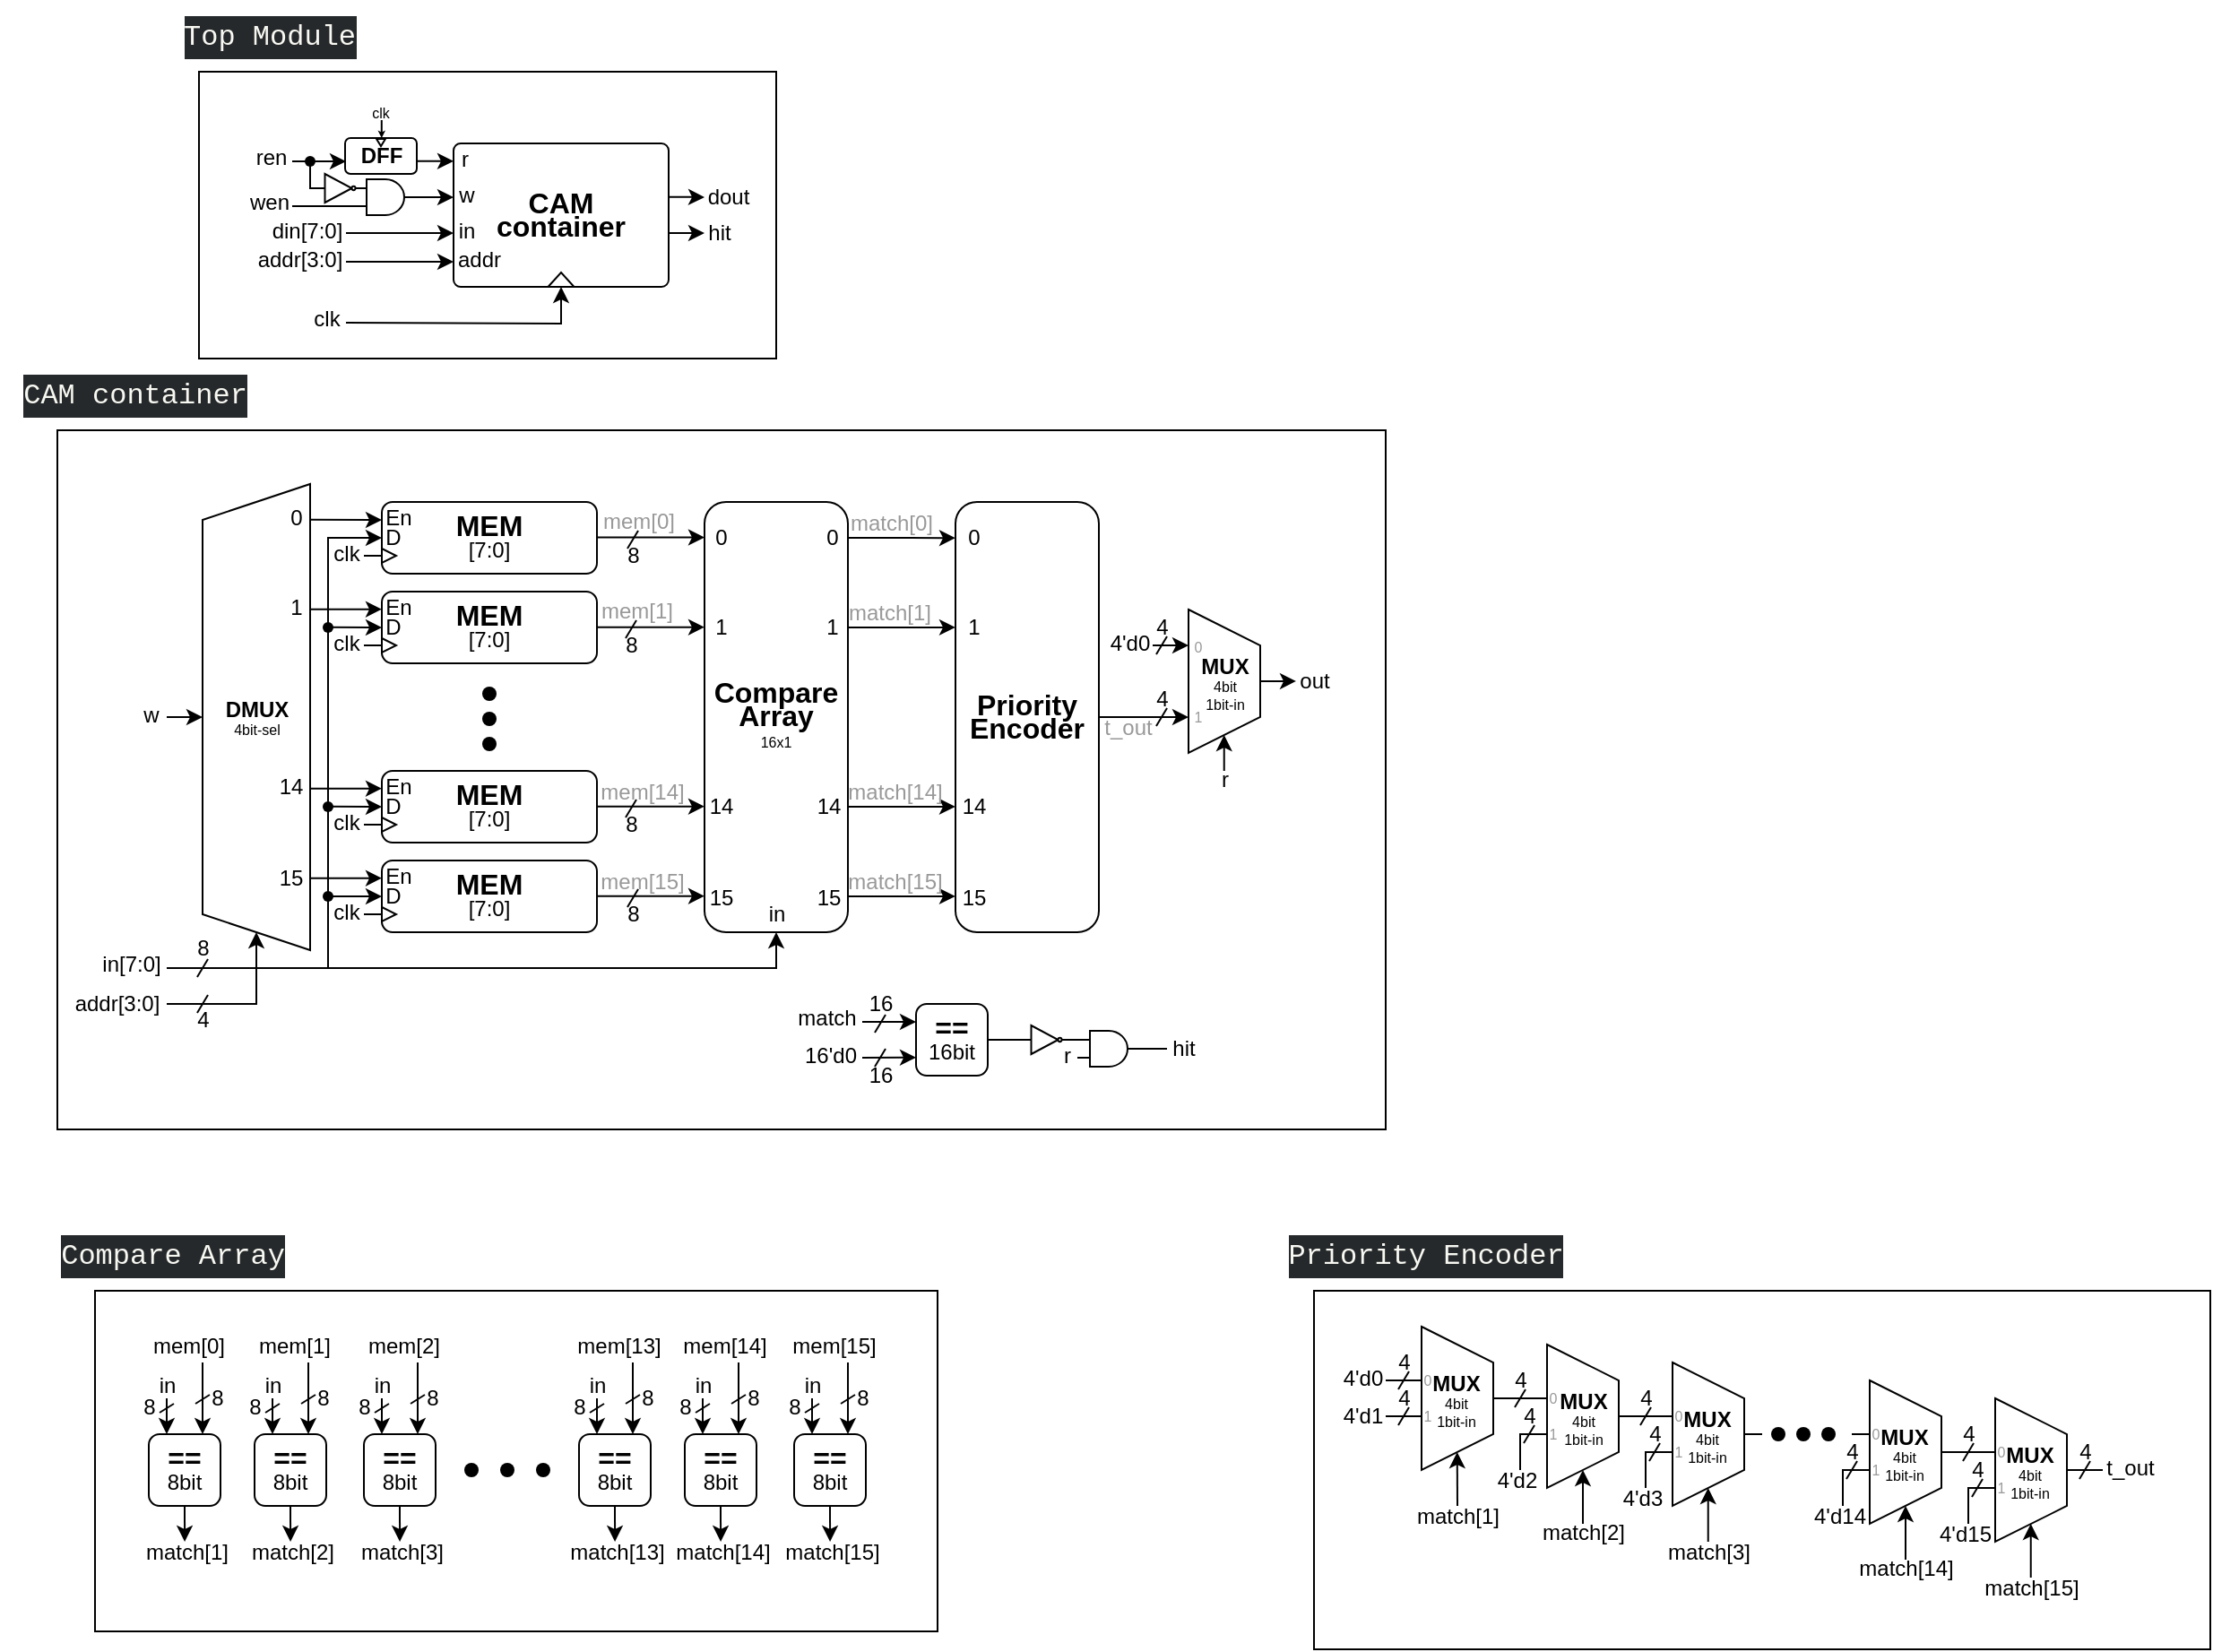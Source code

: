 <mxfile version="24.7.17">
  <diagram name="Page-1" id="tBIAlemMxgHySIvlNtww">
    <mxGraphModel dx="1912" dy="1139" grid="1" gridSize="10" guides="1" tooltips="1" connect="1" arrows="1" fold="1" page="1" pageScale="1" pageWidth="1920" pageHeight="1200" math="0" shadow="0">
      <root>
        <mxCell id="0" />
        <mxCell id="1" parent="0" />
        <mxCell id="Jd2PYMOuBTmMrBa2TlfO-394" value="" style="group" vertex="1" connectable="0" parent="1">
          <mxGeometry x="1085" y="795" width="30" height="30" as="geometry" />
        </mxCell>
        <mxCell id="Jd2PYMOuBTmMrBa2TlfO-395" value="4" style="text;html=1;align=center;verticalAlign=middle;resizable=0;points=[];autosize=1;strokeColor=none;fillColor=none;" vertex="1" parent="Jd2PYMOuBTmMrBa2TlfO-394">
          <mxGeometry width="30" height="30" as="geometry" />
        </mxCell>
        <mxCell id="Jd2PYMOuBTmMrBa2TlfO-396" value="" style="endArrow=none;html=1;rounded=0;" edge="1" parent="Jd2PYMOuBTmMrBa2TlfO-394">
          <mxGeometry width="50" height="50" relative="1" as="geometry">
            <mxPoint x="12" y="30" as="sourcePoint" />
            <mxPoint x="18" y="20" as="targetPoint" />
          </mxGeometry>
        </mxCell>
        <mxCell id="Jd2PYMOuBTmMrBa2TlfO-337" value="" style="group" vertex="1" connectable="0" parent="1">
          <mxGeometry x="900" y="755" width="30" height="30" as="geometry" />
        </mxCell>
        <mxCell id="Jd2PYMOuBTmMrBa2TlfO-338" value="4" style="text;html=1;align=center;verticalAlign=middle;resizable=0;points=[];autosize=1;strokeColor=none;fillColor=none;" vertex="1" parent="Jd2PYMOuBTmMrBa2TlfO-337">
          <mxGeometry width="30" height="30" as="geometry" />
        </mxCell>
        <mxCell id="Jd2PYMOuBTmMrBa2TlfO-339" value="" style="endArrow=none;html=1;rounded=0;" edge="1" parent="Jd2PYMOuBTmMrBa2TlfO-337">
          <mxGeometry width="50" height="50" relative="1" as="geometry">
            <mxPoint x="12" y="30" as="sourcePoint" />
            <mxPoint x="18" y="20" as="targetPoint" />
          </mxGeometry>
        </mxCell>
        <mxCell id="Jd2PYMOuBTmMrBa2TlfO-326" value="" style="group" vertex="1" connectable="0" parent="1">
          <mxGeometry x="835" y="765" width="30" height="30" as="geometry" />
        </mxCell>
        <mxCell id="Jd2PYMOuBTmMrBa2TlfO-327" value="4" style="text;html=1;align=center;verticalAlign=middle;resizable=0;points=[];autosize=1;strokeColor=none;fillColor=none;" vertex="1" parent="Jd2PYMOuBTmMrBa2TlfO-326">
          <mxGeometry width="30" height="30" as="geometry" />
        </mxCell>
        <mxCell id="Jd2PYMOuBTmMrBa2TlfO-328" value="" style="endArrow=none;html=1;rounded=0;" edge="1" parent="Jd2PYMOuBTmMrBa2TlfO-326">
          <mxGeometry width="50" height="50" relative="1" as="geometry">
            <mxPoint x="12" y="30" as="sourcePoint" />
            <mxPoint x="18" y="20" as="targetPoint" />
          </mxGeometry>
        </mxCell>
        <mxCell id="Jd2PYMOuBTmMrBa2TlfO-329" value="" style="group" vertex="1" connectable="0" parent="1">
          <mxGeometry x="835" y="745" width="30" height="30" as="geometry" />
        </mxCell>
        <mxCell id="Jd2PYMOuBTmMrBa2TlfO-330" value="4" style="text;html=1;align=center;verticalAlign=middle;resizable=0;points=[];autosize=1;strokeColor=none;fillColor=none;" vertex="1" parent="Jd2PYMOuBTmMrBa2TlfO-329">
          <mxGeometry width="30" height="30" as="geometry" />
        </mxCell>
        <mxCell id="Jd2PYMOuBTmMrBa2TlfO-331" value="" style="endArrow=none;html=1;rounded=0;" edge="1" parent="Jd2PYMOuBTmMrBa2TlfO-329">
          <mxGeometry width="50" height="50" relative="1" as="geometry">
            <mxPoint x="12" y="30" as="sourcePoint" />
            <mxPoint x="18" y="20" as="targetPoint" />
          </mxGeometry>
        </mxCell>
        <mxCell id="Jd2PYMOuBTmMrBa2TlfO-315" value="" style="rounded=0;whiteSpace=wrap;html=1;fillColor=none;" vertex="1" parent="1">
          <mxGeometry x="120" y="720" width="470" height="190" as="geometry" />
        </mxCell>
        <mxCell id="Jd2PYMOuBTmMrBa2TlfO-217" value="" style="rounded=0;whiteSpace=wrap;html=1;fillColor=none;" vertex="1" parent="1">
          <mxGeometry x="99" y="240" width="741" height="390" as="geometry" />
        </mxCell>
        <mxCell id="Jd2PYMOuBTmMrBa2TlfO-216" value="" style="rounded=0;whiteSpace=wrap;html=1;fillColor=none;" vertex="1" parent="1">
          <mxGeometry x="178" y="40" width="322" height="160" as="geometry" />
        </mxCell>
        <mxCell id="Jd2PYMOuBTmMrBa2TlfO-126" value="mem[1]" style="text;html=1;align=center;verticalAlign=middle;resizable=0;points=[];autosize=1;strokeColor=none;fillColor=none;fontColor=#999999;" vertex="1" parent="1">
          <mxGeometry x="392" y="326" width="60" height="30" as="geometry" />
        </mxCell>
        <mxCell id="Jd2PYMOuBTmMrBa2TlfO-127" value="mem[0]" style="text;html=1;align=center;verticalAlign=middle;resizable=0;points=[];autosize=1;strokeColor=none;fillColor=none;fontColor=#999999;" vertex="1" parent="1">
          <mxGeometry x="393" y="276" width="60" height="30" as="geometry" />
        </mxCell>
        <mxCell id="Jd2PYMOuBTmMrBa2TlfO-128" value="mem[14]" style="text;html=1;align=center;verticalAlign=middle;resizable=0;points=[];autosize=1;strokeColor=none;fillColor=none;fontColor=#999999;" vertex="1" parent="1">
          <mxGeometry x="390" y="427" width="70" height="30" as="geometry" />
        </mxCell>
        <mxCell id="Jd2PYMOuBTmMrBa2TlfO-129" value="mem[15]" style="text;html=1;align=center;verticalAlign=middle;resizable=0;points=[];autosize=1;strokeColor=none;fillColor=none;fontColor=#999999;" vertex="1" parent="1">
          <mxGeometry x="390" y="477" width="70" height="30" as="geometry" />
        </mxCell>
        <mxCell id="Jd2PYMOuBTmMrBa2TlfO-32" value="clk" style="text;html=1;align=center;verticalAlign=middle;resizable=0;points=[];autosize=1;strokeColor=none;fillColor=none;" vertex="1" parent="1">
          <mxGeometry x="240" y="294" width="40" height="30" as="geometry" />
        </mxCell>
        <mxCell id="Jd2PYMOuBTmMrBa2TlfO-38" value="clk" style="text;html=1;align=center;verticalAlign=middle;resizable=0;points=[];autosize=1;strokeColor=none;fillColor=none;" vertex="1" parent="1">
          <mxGeometry x="240" y="344" width="40" height="30" as="geometry" />
        </mxCell>
        <mxCell id="Jd2PYMOuBTmMrBa2TlfO-44" value="clk" style="text;html=1;align=center;verticalAlign=middle;resizable=0;points=[];autosize=1;strokeColor=none;fillColor=none;" vertex="1" parent="1">
          <mxGeometry x="240" y="444" width="40" height="30" as="geometry" />
        </mxCell>
        <mxCell id="Jd2PYMOuBTmMrBa2TlfO-47" value="clk" style="text;html=1;align=center;verticalAlign=middle;resizable=0;points=[];autosize=1;strokeColor=none;fillColor=none;" vertex="1" parent="1">
          <mxGeometry x="240" y="494" width="40" height="30" as="geometry" />
        </mxCell>
        <mxCell id="Jd2PYMOuBTmMrBa2TlfO-2" value="&lt;p style=&quot;line-height: 0%;&quot;&gt;&lt;span style=&quot;font-size: 16px;&quot;&gt;&lt;b&gt;MEM&lt;/b&gt;&lt;/span&gt;&lt;/p&gt;&lt;p style=&quot;line-height: 0%;&quot;&gt;&lt;span style=&quot;&quot;&gt;[7:0]&lt;/span&gt;&lt;/p&gt;&lt;p&gt;&lt;/p&gt;" style="rounded=1;whiteSpace=wrap;html=1;" vertex="1" parent="1">
          <mxGeometry x="280" y="280" width="120" height="40" as="geometry" />
        </mxCell>
        <mxCell id="Jd2PYMOuBTmMrBa2TlfO-3" value="&lt;p style=&quot;line-height: 0%;&quot;&gt;&lt;span style=&quot;font-size: 16px;&quot;&gt;&lt;b&gt;MEM&lt;/b&gt;&lt;/span&gt;&lt;/p&gt;&lt;p style=&quot;line-height: 0%;&quot;&gt;&lt;span style=&quot;&quot;&gt;[7:0]&lt;/span&gt;&lt;/p&gt;&lt;p&gt;&lt;/p&gt;" style="rounded=1;whiteSpace=wrap;html=1;" vertex="1" parent="1">
          <mxGeometry x="280" y="330" width="120" height="40" as="geometry" />
        </mxCell>
        <mxCell id="Jd2PYMOuBTmMrBa2TlfO-4" value="&lt;p style=&quot;line-height: 0%;&quot;&gt;&lt;span style=&quot;font-size: 16px;&quot;&gt;&lt;b&gt;MEM&lt;/b&gt;&lt;/span&gt;&lt;/p&gt;&lt;p style=&quot;line-height: 0%;&quot;&gt;&lt;span style=&quot;&quot;&gt;[7:0]&lt;/span&gt;&lt;/p&gt;&lt;p&gt;&lt;/p&gt;" style="rounded=1;whiteSpace=wrap;html=1;" vertex="1" parent="1">
          <mxGeometry x="280" y="430" width="120" height="40" as="geometry" />
        </mxCell>
        <mxCell id="Jd2PYMOuBTmMrBa2TlfO-5" value="" style="shape=ellipse;fillColor=#000000;strokeColor=none;html=1;sketch=0;fontFamily=Helvetica;fontSize=11;fontColor=default;labelBackgroundColor=default;" vertex="1" parent="1">
          <mxGeometry x="336" y="397" width="8" height="8" as="geometry" />
        </mxCell>
        <mxCell id="Jd2PYMOuBTmMrBa2TlfO-6" value="" style="shape=ellipse;fillColor=#000000;strokeColor=none;html=1;sketch=0;fontFamily=Helvetica;fontSize=11;fontColor=default;labelBackgroundColor=default;" vertex="1" parent="1">
          <mxGeometry x="336" y="411" width="8" height="8" as="geometry" />
        </mxCell>
        <mxCell id="Jd2PYMOuBTmMrBa2TlfO-7" value="" style="shape=ellipse;fillColor=#000000;strokeColor=none;html=1;sketch=0;fontFamily=Helvetica;fontSize=11;fontColor=default;labelBackgroundColor=default;" vertex="1" parent="1">
          <mxGeometry x="336" y="383" width="8" height="8" as="geometry" />
        </mxCell>
        <mxCell id="Jd2PYMOuBTmMrBa2TlfO-8" value="&lt;p style=&quot;line-height: 0%;&quot;&gt;&lt;span style=&quot;font-size: 16px;&quot;&gt;&lt;b&gt;MEM&lt;/b&gt;&lt;/span&gt;&lt;/p&gt;&lt;p style=&quot;line-height: 0%;&quot;&gt;&lt;span style=&quot;&quot;&gt;[7:0]&lt;/span&gt;&lt;/p&gt;&lt;p&gt;&lt;/p&gt;" style="rounded=1;whiteSpace=wrap;html=1;" vertex="1" parent="1">
          <mxGeometry x="280" y="480" width="120" height="40" as="geometry" />
        </mxCell>
        <mxCell id="Jd2PYMOuBTmMrBa2TlfO-9" value="&lt;p style=&quot;line-height: 0%;&quot;&gt;&lt;span style=&quot;font-size: 16px;&quot;&gt;&lt;b&gt;Compare&lt;/b&gt;&lt;/span&gt;&lt;/p&gt;&lt;p style=&quot;line-height: 0%;&quot;&gt;&lt;span style=&quot;font-size: 16px;&quot;&gt;&lt;b&gt;Array&lt;/b&gt;&lt;/span&gt;&lt;/p&gt;&lt;p style=&quot;line-height: 0%;&quot;&gt;&lt;span style=&quot;font-size: 8px; text-wrap: nowrap; background-color: initial;&quot;&gt;16x1&lt;/span&gt;&lt;br&gt;&lt;/p&gt;&lt;p&gt;&lt;/p&gt;" style="rounded=1;whiteSpace=wrap;html=1;" vertex="1" parent="1">
          <mxGeometry x="460" y="280" width="80" height="240" as="geometry" />
        </mxCell>
        <mxCell id="Jd2PYMOuBTmMrBa2TlfO-135" style="edgeStyle=orthogonalEdgeStyle;rounded=0;orthogonalLoop=1;jettySize=auto;html=1;exitX=1;exitY=0.5;exitDx=0;exitDy=0;entryX=0.75;entryY=1;entryDx=0;entryDy=0;" edge="1" parent="1" source="Jd2PYMOuBTmMrBa2TlfO-10" target="Jd2PYMOuBTmMrBa2TlfO-184">
          <mxGeometry relative="1" as="geometry">
            <mxPoint x="710" y="400" as="targetPoint" />
          </mxGeometry>
        </mxCell>
        <mxCell id="Jd2PYMOuBTmMrBa2TlfO-10" value="&lt;p style=&quot;line-height: 0%;&quot;&gt;&lt;span style=&quot;font-size: 16px;&quot;&gt;&lt;b&gt;Priority&lt;/b&gt;&lt;/span&gt;&lt;/p&gt;&lt;p style=&quot;line-height: 0%;&quot;&gt;&lt;span style=&quot;font-size: 16px;&quot;&gt;&lt;b&gt;Encoder&lt;/b&gt;&lt;/span&gt;&lt;/p&gt;&lt;p&gt;&lt;/p&gt;" style="rounded=1;whiteSpace=wrap;html=1;" vertex="1" parent="1">
          <mxGeometry x="600" y="280" width="80" height="240" as="geometry" />
        </mxCell>
        <mxCell id="Jd2PYMOuBTmMrBa2TlfO-11" value="" style="shape=trapezoid;perimeter=trapezoidPerimeter;whiteSpace=wrap;html=1;fixedSize=1;rotation=-90;" vertex="1" parent="1">
          <mxGeometry x="80" y="370" width="260" height="60" as="geometry" />
        </mxCell>
        <mxCell id="Jd2PYMOuBTmMrBa2TlfO-12" value="" style="endArrow=classic;html=1;rounded=0;exitX=0.885;exitY=1;exitDx=0;exitDy=0;exitPerimeter=0;" edge="1" parent="1">
          <mxGeometry width="50" height="50" relative="1" as="geometry">
            <mxPoint x="240" y="289.9" as="sourcePoint" />
            <mxPoint x="280" y="290" as="targetPoint" />
          </mxGeometry>
        </mxCell>
        <mxCell id="Jd2PYMOuBTmMrBa2TlfO-13" value="" style="endArrow=classic;html=1;rounded=0;exitX=0.885;exitY=1;exitDx=0;exitDy=0;exitPerimeter=0;" edge="1" parent="1">
          <mxGeometry width="50" height="50" relative="1" as="geometry">
            <mxPoint x="240" y="339.84" as="sourcePoint" />
            <mxPoint x="280" y="339.84" as="targetPoint" />
          </mxGeometry>
        </mxCell>
        <mxCell id="Jd2PYMOuBTmMrBa2TlfO-14" value="" style="endArrow=classic;html=1;rounded=0;exitX=0.885;exitY=1;exitDx=0;exitDy=0;exitPerimeter=0;" edge="1" parent="1">
          <mxGeometry width="50" height="50" relative="1" as="geometry">
            <mxPoint x="240" y="439.84" as="sourcePoint" />
            <mxPoint x="280" y="439.84" as="targetPoint" />
          </mxGeometry>
        </mxCell>
        <mxCell id="Jd2PYMOuBTmMrBa2TlfO-15" value="" style="endArrow=classic;html=1;rounded=0;exitX=0.885;exitY=1;exitDx=0;exitDy=0;exitPerimeter=0;" edge="1" parent="1">
          <mxGeometry width="50" height="50" relative="1" as="geometry">
            <mxPoint x="240" y="489.84" as="sourcePoint" />
            <mxPoint x="280" y="489.84" as="targetPoint" />
          </mxGeometry>
        </mxCell>
        <mxCell id="Jd2PYMOuBTmMrBa2TlfO-16" value="&lt;b&gt;DMUX&lt;/b&gt;&lt;div style=&quot;font-size: 8px;&quot;&gt;&lt;font style=&quot;font-size: 8px;&quot;&gt;4bit-sel&lt;/font&gt;&lt;/div&gt;" style="text;html=1;align=center;verticalAlign=middle;resizable=0;points=[];autosize=1;strokeColor=none;fillColor=none;" vertex="1" parent="1">
          <mxGeometry x="180" y="380" width="60" height="40" as="geometry" />
        </mxCell>
        <mxCell id="Jd2PYMOuBTmMrBa2TlfO-17" value="" style="endArrow=classic;html=1;rounded=0;edgeStyle=orthogonalEdgeStyle;" edge="1" parent="1" target="Jd2PYMOuBTmMrBa2TlfO-11">
          <mxGeometry width="50" height="50" relative="1" as="geometry">
            <mxPoint x="160" y="560" as="sourcePoint" />
            <mxPoint x="210" y="550" as="targetPoint" />
            <Array as="points">
              <mxPoint x="210" y="560" />
            </Array>
          </mxGeometry>
        </mxCell>
        <mxCell id="Jd2PYMOuBTmMrBa2TlfO-18" value="addr[3:0]" style="text;html=1;align=center;verticalAlign=middle;resizable=0;points=[];autosize=1;strokeColor=none;fillColor=none;" vertex="1" parent="1">
          <mxGeometry x="97" y="545" width="70" height="30" as="geometry" />
        </mxCell>
        <mxCell id="Jd2PYMOuBTmMrBa2TlfO-19" value="" style="endArrow=classic;html=1;rounded=0;" edge="1" parent="1">
          <mxGeometry width="50" height="50" relative="1" as="geometry">
            <mxPoint x="160" y="400" as="sourcePoint" />
            <mxPoint x="180" y="400" as="targetPoint" />
          </mxGeometry>
        </mxCell>
        <mxCell id="Jd2PYMOuBTmMrBa2TlfO-21" value="" style="endArrow=classic;html=1;rounded=0;edgeStyle=orthogonalEdgeStyle;" edge="1" parent="1">
          <mxGeometry width="50" height="50" relative="1" as="geometry">
            <mxPoint x="160" y="540" as="sourcePoint" />
            <mxPoint x="500" y="520" as="targetPoint" />
            <Array as="points">
              <mxPoint x="500" y="540" />
              <mxPoint x="500" y="530" />
            </Array>
          </mxGeometry>
        </mxCell>
        <mxCell id="Jd2PYMOuBTmMrBa2TlfO-30" value="" style="endArrow=none;html=1;rounded=0;" edge="1" parent="1">
          <mxGeometry width="50" height="50" relative="1" as="geometry">
            <mxPoint x="270" y="310" as="sourcePoint" />
            <mxPoint x="280" y="310" as="targetPoint" />
          </mxGeometry>
        </mxCell>
        <mxCell id="Jd2PYMOuBTmMrBa2TlfO-31" value="" style="triangle;whiteSpace=wrap;html=1;" vertex="1" parent="1">
          <mxGeometry x="280" y="306" width="8" height="8" as="geometry" />
        </mxCell>
        <mxCell id="Jd2PYMOuBTmMrBa2TlfO-36" value="" style="endArrow=none;html=1;rounded=0;" edge="1" parent="1">
          <mxGeometry width="50" height="50" relative="1" as="geometry">
            <mxPoint x="270" y="360" as="sourcePoint" />
            <mxPoint x="280" y="360" as="targetPoint" />
          </mxGeometry>
        </mxCell>
        <mxCell id="Jd2PYMOuBTmMrBa2TlfO-37" value="" style="triangle;whiteSpace=wrap;html=1;" vertex="1" parent="1">
          <mxGeometry x="280" y="356" width="8" height="8" as="geometry" />
        </mxCell>
        <mxCell id="Jd2PYMOuBTmMrBa2TlfO-42" value="" style="endArrow=none;html=1;rounded=0;" edge="1" parent="1">
          <mxGeometry width="50" height="50" relative="1" as="geometry">
            <mxPoint x="270" y="460" as="sourcePoint" />
            <mxPoint x="280" y="460" as="targetPoint" />
          </mxGeometry>
        </mxCell>
        <mxCell id="Jd2PYMOuBTmMrBa2TlfO-43" value="" style="triangle;whiteSpace=wrap;html=1;" vertex="1" parent="1">
          <mxGeometry x="280" y="456" width="8" height="8" as="geometry" />
        </mxCell>
        <mxCell id="Jd2PYMOuBTmMrBa2TlfO-45" value="" style="endArrow=none;html=1;rounded=0;" edge="1" parent="1">
          <mxGeometry width="50" height="50" relative="1" as="geometry">
            <mxPoint x="270" y="510" as="sourcePoint" />
            <mxPoint x="280" y="510" as="targetPoint" />
          </mxGeometry>
        </mxCell>
        <mxCell id="Jd2PYMOuBTmMrBa2TlfO-46" value="" style="triangle;whiteSpace=wrap;html=1;" vertex="1" parent="1">
          <mxGeometry x="280" y="506" width="8" height="8" as="geometry" />
        </mxCell>
        <mxCell id="Jd2PYMOuBTmMrBa2TlfO-48" value="" style="endArrow=classic;html=1;rounded=0;edgeStyle=orthogonalEdgeStyle;" edge="1" parent="1">
          <mxGeometry width="50" height="50" relative="1" as="geometry">
            <mxPoint x="250" y="540" as="sourcePoint" />
            <mxPoint x="280" y="300" as="targetPoint" />
            <Array as="points">
              <mxPoint x="250" y="380" />
              <mxPoint x="250" y="380" />
            </Array>
          </mxGeometry>
        </mxCell>
        <mxCell id="Jd2PYMOuBTmMrBa2TlfO-54" value="in[7:0]" style="text;html=1;align=center;verticalAlign=middle;resizable=0;points=[];autosize=1;strokeColor=none;fillColor=none;" vertex="1" parent="1">
          <mxGeometry x="110" y="523" width="60" height="30" as="geometry" />
        </mxCell>
        <mxCell id="Jd2PYMOuBTmMrBa2TlfO-55" value="" style="group" vertex="1" connectable="0" parent="1">
          <mxGeometry x="165" y="514" width="30" height="31" as="geometry" />
        </mxCell>
        <mxCell id="Jd2PYMOuBTmMrBa2TlfO-56" value="" style="endArrow=none;html=1;rounded=0;" edge="1" parent="Jd2PYMOuBTmMrBa2TlfO-55">
          <mxGeometry width="50" height="50" relative="1" as="geometry">
            <mxPoint x="12" y="31" as="sourcePoint" />
            <mxPoint x="18" y="21" as="targetPoint" />
          </mxGeometry>
        </mxCell>
        <mxCell id="Jd2PYMOuBTmMrBa2TlfO-57" value="8" style="text;html=1;align=center;verticalAlign=middle;resizable=0;points=[];autosize=1;strokeColor=none;fillColor=none;" vertex="1" parent="Jd2PYMOuBTmMrBa2TlfO-55">
          <mxGeometry width="30" height="30" as="geometry" />
        </mxCell>
        <mxCell id="Jd2PYMOuBTmMrBa2TlfO-58" value="" style="endArrow=classic;html=1;rounded=0;exitX=0.885;exitY=1;exitDx=0;exitDy=0;exitPerimeter=0;" edge="1" parent="1">
          <mxGeometry width="50" height="50" relative="1" as="geometry">
            <mxPoint x="250" y="349.84" as="sourcePoint" />
            <mxPoint x="280" y="350" as="targetPoint" />
          </mxGeometry>
        </mxCell>
        <mxCell id="Jd2PYMOuBTmMrBa2TlfO-59" value="" style="endArrow=classic;html=1;rounded=0;exitX=0.885;exitY=1;exitDx=0;exitDy=0;exitPerimeter=0;" edge="1" parent="1">
          <mxGeometry width="50" height="50" relative="1" as="geometry">
            <mxPoint x="250" y="449.92" as="sourcePoint" />
            <mxPoint x="280" y="450" as="targetPoint" />
          </mxGeometry>
        </mxCell>
        <mxCell id="Jd2PYMOuBTmMrBa2TlfO-60" value="" style="endArrow=classic;html=1;rounded=0;exitX=0.885;exitY=1;exitDx=0;exitDy=0;exitPerimeter=0;" edge="1" parent="1">
          <mxGeometry width="50" height="50" relative="1" as="geometry">
            <mxPoint x="250" y="500" as="sourcePoint" />
            <mxPoint x="280" y="500" as="targetPoint" />
          </mxGeometry>
        </mxCell>
        <mxCell id="Jd2PYMOuBTmMrBa2TlfO-61" value="" style="shape=ellipse;fillColor=#000000;strokeColor=none;html=1;sketch=0;fontFamily=Helvetica;fontSize=11;fontColor=default;labelBackgroundColor=default;" vertex="1" parent="1">
          <mxGeometry x="247" y="497" width="6" height="6" as="geometry" />
        </mxCell>
        <mxCell id="Jd2PYMOuBTmMrBa2TlfO-62" value="" style="shape=ellipse;fillColor=#000000;strokeColor=none;html=1;sketch=0;fontFamily=Helvetica;fontSize=11;fontColor=default;labelBackgroundColor=default;" vertex="1" parent="1">
          <mxGeometry x="247" y="447" width="6" height="6" as="geometry" />
        </mxCell>
        <mxCell id="Jd2PYMOuBTmMrBa2TlfO-63" value="" style="shape=ellipse;fillColor=#000000;strokeColor=none;html=1;sketch=0;fontFamily=Helvetica;fontSize=11;fontColor=default;labelBackgroundColor=default;" vertex="1" parent="1">
          <mxGeometry x="247" y="347" width="6" height="6" as="geometry" />
        </mxCell>
        <mxCell id="Jd2PYMOuBTmMrBa2TlfO-64" value="D" style="text;html=1;align=center;verticalAlign=middle;resizable=0;points=[];autosize=1;strokeColor=none;fillColor=none;" vertex="1" parent="1">
          <mxGeometry x="271" y="485" width="30" height="30" as="geometry" />
        </mxCell>
        <mxCell id="Jd2PYMOuBTmMrBa2TlfO-65" value="En" style="text;html=1;align=center;verticalAlign=middle;resizable=0;points=[];autosize=1;strokeColor=none;fillColor=none;" vertex="1" parent="1">
          <mxGeometry x="269" y="474" width="40" height="30" as="geometry" />
        </mxCell>
        <mxCell id="Jd2PYMOuBTmMrBa2TlfO-66" value="D" style="text;html=1;align=center;verticalAlign=middle;resizable=0;points=[];autosize=1;strokeColor=none;fillColor=none;" vertex="1" parent="1">
          <mxGeometry x="271" y="435" width="30" height="30" as="geometry" />
        </mxCell>
        <mxCell id="Jd2PYMOuBTmMrBa2TlfO-67" value="En" style="text;html=1;align=center;verticalAlign=middle;resizable=0;points=[];autosize=1;strokeColor=none;fillColor=none;" vertex="1" parent="1">
          <mxGeometry x="269" y="424" width="40" height="30" as="geometry" />
        </mxCell>
        <mxCell id="Jd2PYMOuBTmMrBa2TlfO-68" value="D" style="text;html=1;align=center;verticalAlign=middle;resizable=0;points=[];autosize=1;strokeColor=none;fillColor=none;" vertex="1" parent="1">
          <mxGeometry x="271" y="335" width="30" height="30" as="geometry" />
        </mxCell>
        <mxCell id="Jd2PYMOuBTmMrBa2TlfO-69" value="En" style="text;html=1;align=center;verticalAlign=middle;resizable=0;points=[];autosize=1;strokeColor=none;fillColor=none;" vertex="1" parent="1">
          <mxGeometry x="269" y="324" width="40" height="30" as="geometry" />
        </mxCell>
        <mxCell id="Jd2PYMOuBTmMrBa2TlfO-70" value="D" style="text;html=1;align=center;verticalAlign=middle;resizable=0;points=[];autosize=1;strokeColor=none;fillColor=none;" vertex="1" parent="1">
          <mxGeometry x="271" y="285" width="30" height="30" as="geometry" />
        </mxCell>
        <mxCell id="Jd2PYMOuBTmMrBa2TlfO-71" value="En" style="text;html=1;align=center;verticalAlign=middle;resizable=0;points=[];autosize=1;strokeColor=none;fillColor=none;" vertex="1" parent="1">
          <mxGeometry x="269" y="274" width="40" height="30" as="geometry" />
        </mxCell>
        <mxCell id="Jd2PYMOuBTmMrBa2TlfO-73" value="" style="endArrow=classic;html=1;rounded=0;" edge="1" parent="1">
          <mxGeometry width="50" height="50" relative="1" as="geometry">
            <mxPoint x="400" y="299.75" as="sourcePoint" />
            <mxPoint x="460" y="299.75" as="targetPoint" />
          </mxGeometry>
        </mxCell>
        <mxCell id="Jd2PYMOuBTmMrBa2TlfO-74" value="" style="endArrow=classic;html=1;rounded=0;exitX=0.885;exitY=1;exitDx=0;exitDy=0;exitPerimeter=0;" edge="1" parent="1">
          <mxGeometry width="50" height="50" relative="1" as="geometry">
            <mxPoint x="400" y="349.86" as="sourcePoint" />
            <mxPoint x="460" y="349.86" as="targetPoint" />
          </mxGeometry>
        </mxCell>
        <mxCell id="Jd2PYMOuBTmMrBa2TlfO-75" value="" style="endArrow=classic;html=1;rounded=0;exitX=0.885;exitY=1;exitDx=0;exitDy=0;exitPerimeter=0;" edge="1" parent="1">
          <mxGeometry width="50" height="50" relative="1" as="geometry">
            <mxPoint x="400" y="449.86" as="sourcePoint" />
            <mxPoint x="460" y="449.86" as="targetPoint" />
          </mxGeometry>
        </mxCell>
        <mxCell id="Jd2PYMOuBTmMrBa2TlfO-76" value="" style="endArrow=classic;html=1;rounded=0;exitX=0.885;exitY=1;exitDx=0;exitDy=0;exitPerimeter=0;" edge="1" parent="1">
          <mxGeometry width="50" height="50" relative="1" as="geometry">
            <mxPoint x="400" y="499.86" as="sourcePoint" />
            <mxPoint x="460" y="499.86" as="targetPoint" />
          </mxGeometry>
        </mxCell>
        <mxCell id="Jd2PYMOuBTmMrBa2TlfO-77" value="" style="endArrow=classic;html=1;rounded=0;exitX=0.885;exitY=1;exitDx=0;exitDy=0;exitPerimeter=0;" edge="1" parent="1">
          <mxGeometry width="50" height="50" relative="1" as="geometry">
            <mxPoint x="540" y="300" as="sourcePoint" />
            <mxPoint x="600" y="300.1" as="targetPoint" />
          </mxGeometry>
        </mxCell>
        <mxCell id="Jd2PYMOuBTmMrBa2TlfO-78" value="" style="endArrow=classic;html=1;rounded=0;exitX=0.885;exitY=1;exitDx=0;exitDy=0;exitPerimeter=0;" edge="1" parent="1">
          <mxGeometry width="50" height="50" relative="1" as="geometry">
            <mxPoint x="540" y="349.94" as="sourcePoint" />
            <mxPoint x="600" y="349.94" as="targetPoint" />
          </mxGeometry>
        </mxCell>
        <mxCell id="Jd2PYMOuBTmMrBa2TlfO-79" value="" style="endArrow=classic;html=1;rounded=0;exitX=0.885;exitY=1;exitDx=0;exitDy=0;exitPerimeter=0;" edge="1" parent="1">
          <mxGeometry width="50" height="50" relative="1" as="geometry">
            <mxPoint x="540" y="449.94" as="sourcePoint" />
            <mxPoint x="600" y="449.94" as="targetPoint" />
          </mxGeometry>
        </mxCell>
        <mxCell id="Jd2PYMOuBTmMrBa2TlfO-80" value="" style="endArrow=classic;html=1;rounded=0;exitX=0.885;exitY=1;exitDx=0;exitDy=0;exitPerimeter=0;" edge="1" parent="1">
          <mxGeometry width="50" height="50" relative="1" as="geometry">
            <mxPoint x="540" y="499.94" as="sourcePoint" />
            <mxPoint x="600" y="499.94" as="targetPoint" />
          </mxGeometry>
        </mxCell>
        <mxCell id="Jd2PYMOuBTmMrBa2TlfO-89" value="&lt;p style=&quot;line-height: 0px;&quot;&gt;&lt;span style=&quot;font-size: 16px;&quot;&gt;&lt;b&gt;CAM&lt;/b&gt;&lt;/span&gt;&lt;/p&gt;&lt;p style=&quot;line-height: 0px;&quot;&gt;&lt;span style=&quot;font-size: 16px;&quot;&gt;&lt;b&gt;container&lt;/b&gt;&lt;/span&gt;&lt;/p&gt;" style="rounded=1;whiteSpace=wrap;html=1;arcSize=5;" vertex="1" parent="1">
          <mxGeometry x="320" y="80" width="120" height="80" as="geometry" />
        </mxCell>
        <mxCell id="Jd2PYMOuBTmMrBa2TlfO-93" value="" style="endArrow=classic;html=1;rounded=0;endFill=1;edgeStyle=orthogonalEdgeStyle;entryX=0;entryY=0.5;entryDx=0;entryDy=0;" edge="1" parent="1" target="Jd2PYMOuBTmMrBa2TlfO-94">
          <mxGeometry width="50" height="50" relative="1" as="geometry">
            <mxPoint x="260" y="180" as="sourcePoint" />
            <mxPoint x="380" y="170" as="targetPoint" />
          </mxGeometry>
        </mxCell>
        <mxCell id="Jd2PYMOuBTmMrBa2TlfO-94" value="" style="triangle;whiteSpace=wrap;html=1;rotation=-90;" vertex="1" parent="1">
          <mxGeometry x="376" y="148.75" width="8" height="14.5" as="geometry" />
        </mxCell>
        <mxCell id="Jd2PYMOuBTmMrBa2TlfO-99" value="" style="endArrow=classic;html=1;rounded=0;endFill=1;" edge="1" parent="1">
          <mxGeometry width="50" height="50" relative="1" as="geometry">
            <mxPoint x="260" y="146" as="sourcePoint" />
            <mxPoint x="320" y="146" as="targetPoint" />
          </mxGeometry>
        </mxCell>
        <mxCell id="Jd2PYMOuBTmMrBa2TlfO-100" value="" style="endArrow=classic;html=1;rounded=0;endFill=1;" edge="1" parent="1">
          <mxGeometry width="50" height="50" relative="1" as="geometry">
            <mxPoint x="260" y="130" as="sourcePoint" />
            <mxPoint x="320" y="130" as="targetPoint" />
          </mxGeometry>
        </mxCell>
        <mxCell id="Jd2PYMOuBTmMrBa2TlfO-101" style="edgeStyle=orthogonalEdgeStyle;rounded=0;orthogonalLoop=1;jettySize=auto;html=1;exitX=0;exitY=0.25;exitDx=0;exitDy=0;exitPerimeter=0;endArrow=none;endFill=0;" edge="1" parent="1">
          <mxGeometry relative="1" as="geometry">
            <mxPoint x="230" y="115" as="targetPoint" />
            <mxPoint x="264.5" y="115" as="sourcePoint" />
          </mxGeometry>
        </mxCell>
        <mxCell id="Jd2PYMOuBTmMrBa2TlfO-102" value="" style="verticalLabelPosition=bottom;shadow=0;dashed=0;align=center;html=1;verticalAlign=top;shape=mxgraph.electrical.logic_gates.logic_gate;operation=and;rotation=0;" vertex="1" parent="1">
          <mxGeometry x="264.5" y="100" width="35" height="20" as="geometry" />
        </mxCell>
        <mxCell id="Jd2PYMOuBTmMrBa2TlfO-105" style="edgeStyle=orthogonalEdgeStyle;rounded=0;orthogonalLoop=1;jettySize=auto;html=1;exitX=0;exitY=0.5;exitDx=0;exitDy=0;exitPerimeter=0;endArrow=none;endFill=0;" edge="1" parent="1" source="Jd2PYMOuBTmMrBa2TlfO-103">
          <mxGeometry relative="1" as="geometry">
            <mxPoint x="240" y="90" as="targetPoint" />
          </mxGeometry>
        </mxCell>
        <mxCell id="Jd2PYMOuBTmMrBa2TlfO-103" value="" style="verticalLabelPosition=bottom;shadow=0;dashed=0;align=center;html=1;verticalAlign=top;shape=mxgraph.electrical.logic_gates.inverter_2;rotation=0;" vertex="1" parent="1">
          <mxGeometry x="244" y="97" width="25" height="16" as="geometry" />
        </mxCell>
        <mxCell id="Jd2PYMOuBTmMrBa2TlfO-104" style="edgeStyle=orthogonalEdgeStyle;rounded=0;orthogonalLoop=1;jettySize=auto;html=1;exitX=1;exitY=0.5;exitDx=0;exitDy=0;exitPerimeter=0;entryX=0;entryY=0.126;entryDx=0;entryDy=0;entryPerimeter=0;" edge="1" parent="1" source="Jd2PYMOuBTmMrBa2TlfO-102">
          <mxGeometry relative="1" as="geometry">
            <mxPoint x="320" y="110.08" as="targetPoint" />
          </mxGeometry>
        </mxCell>
        <mxCell id="Jd2PYMOuBTmMrBa2TlfO-106" style="edgeStyle=orthogonalEdgeStyle;rounded=0;orthogonalLoop=1;jettySize=auto;html=1;endArrow=none;endFill=0;startArrow=classic;startFill=1;" edge="1" parent="1">
          <mxGeometry relative="1" as="geometry">
            <mxPoint x="230" y="90" as="targetPoint" />
            <mxPoint x="260" y="90" as="sourcePoint" />
          </mxGeometry>
        </mxCell>
        <mxCell id="Jd2PYMOuBTmMrBa2TlfO-107" value="" style="shape=ellipse;fillColor=#000000;strokeColor=none;html=1;sketch=0;fontFamily=Helvetica;fontSize=11;fontColor=default;labelBackgroundColor=default;" vertex="1" parent="1">
          <mxGeometry x="237" y="87" width="6" height="6" as="geometry" />
        </mxCell>
        <mxCell id="Jd2PYMOuBTmMrBa2TlfO-109" value="w" style="text;html=1;align=center;verticalAlign=middle;resizable=0;points=[];autosize=1;strokeColor=none;fillColor=none;" vertex="1" parent="1">
          <mxGeometry x="136" y="384" width="30" height="30" as="geometry" />
        </mxCell>
        <mxCell id="Jd2PYMOuBTmMrBa2TlfO-110" value="0" style="text;html=1;align=center;verticalAlign=middle;resizable=0;points=[];autosize=1;strokeColor=none;fillColor=none;" vertex="1" parent="1">
          <mxGeometry x="217" y="274" width="30" height="30" as="geometry" />
        </mxCell>
        <mxCell id="Jd2PYMOuBTmMrBa2TlfO-111" value="1" style="text;html=1;align=center;verticalAlign=middle;resizable=0;points=[];autosize=1;strokeColor=none;fillColor=none;" vertex="1" parent="1">
          <mxGeometry x="217" y="324" width="30" height="30" as="geometry" />
        </mxCell>
        <mxCell id="Jd2PYMOuBTmMrBa2TlfO-112" value="14" style="text;html=1;align=center;verticalAlign=middle;resizable=0;points=[];autosize=1;strokeColor=none;fillColor=none;" vertex="1" parent="1">
          <mxGeometry x="209" y="424" width="40" height="30" as="geometry" />
        </mxCell>
        <mxCell id="Jd2PYMOuBTmMrBa2TlfO-113" value="15" style="text;html=1;align=center;verticalAlign=middle;resizable=0;points=[];autosize=1;strokeColor=none;fillColor=none;" vertex="1" parent="1">
          <mxGeometry x="209" y="475" width="40" height="30" as="geometry" />
        </mxCell>
        <mxCell id="Jd2PYMOuBTmMrBa2TlfO-114" value="0" style="text;html=1;align=center;verticalAlign=middle;resizable=0;points=[];autosize=1;strokeColor=none;fillColor=none;" vertex="1" parent="1">
          <mxGeometry x="454" y="285" width="30" height="30" as="geometry" />
        </mxCell>
        <mxCell id="Jd2PYMOuBTmMrBa2TlfO-115" value="1" style="text;html=1;align=center;verticalAlign=middle;resizable=0;points=[];autosize=1;strokeColor=none;fillColor=none;" vertex="1" parent="1">
          <mxGeometry x="454" y="335" width="30" height="30" as="geometry" />
        </mxCell>
        <mxCell id="Jd2PYMOuBTmMrBa2TlfO-116" value="14" style="text;html=1;align=center;verticalAlign=middle;resizable=0;points=[];autosize=1;strokeColor=none;fillColor=none;" vertex="1" parent="1">
          <mxGeometry x="449" y="435" width="40" height="30" as="geometry" />
        </mxCell>
        <mxCell id="Jd2PYMOuBTmMrBa2TlfO-117" value="15" style="text;html=1;align=center;verticalAlign=middle;resizable=0;points=[];autosize=1;strokeColor=none;fillColor=none;" vertex="1" parent="1">
          <mxGeometry x="449" y="486" width="40" height="30" as="geometry" />
        </mxCell>
        <mxCell id="Jd2PYMOuBTmMrBa2TlfO-118" value="0" style="text;html=1;align=center;verticalAlign=middle;resizable=0;points=[];autosize=1;strokeColor=none;fillColor=none;" vertex="1" parent="1">
          <mxGeometry x="516" y="284.5" width="30" height="30" as="geometry" />
        </mxCell>
        <mxCell id="Jd2PYMOuBTmMrBa2TlfO-119" value="1" style="text;html=1;align=center;verticalAlign=middle;resizable=0;points=[];autosize=1;strokeColor=none;fillColor=none;" vertex="1" parent="1">
          <mxGeometry x="516" y="334.5" width="30" height="30" as="geometry" />
        </mxCell>
        <mxCell id="Jd2PYMOuBTmMrBa2TlfO-120" value="14" style="text;html=1;align=center;verticalAlign=middle;resizable=0;points=[];autosize=1;strokeColor=none;fillColor=none;" vertex="1" parent="1">
          <mxGeometry x="509" y="434.5" width="40" height="30" as="geometry" />
        </mxCell>
        <mxCell id="Jd2PYMOuBTmMrBa2TlfO-121" value="15" style="text;html=1;align=center;verticalAlign=middle;resizable=0;points=[];autosize=1;strokeColor=none;fillColor=none;" vertex="1" parent="1">
          <mxGeometry x="509" y="485.5" width="40" height="30" as="geometry" />
        </mxCell>
        <mxCell id="Jd2PYMOuBTmMrBa2TlfO-122" value="0" style="text;html=1;align=center;verticalAlign=middle;resizable=0;points=[];autosize=1;strokeColor=none;fillColor=none;" vertex="1" parent="1">
          <mxGeometry x="595" y="285" width="30" height="30" as="geometry" />
        </mxCell>
        <mxCell id="Jd2PYMOuBTmMrBa2TlfO-123" value="1" style="text;html=1;align=center;verticalAlign=middle;resizable=0;points=[];autosize=1;strokeColor=none;fillColor=none;" vertex="1" parent="1">
          <mxGeometry x="595" y="335" width="30" height="30" as="geometry" />
        </mxCell>
        <mxCell id="Jd2PYMOuBTmMrBa2TlfO-124" value="14" style="text;html=1;align=center;verticalAlign=middle;resizable=0;points=[];autosize=1;strokeColor=none;fillColor=none;" vertex="1" parent="1">
          <mxGeometry x="590" y="435" width="40" height="30" as="geometry" />
        </mxCell>
        <mxCell id="Jd2PYMOuBTmMrBa2TlfO-125" value="15" style="text;html=1;align=center;verticalAlign=middle;resizable=0;points=[];autosize=1;strokeColor=none;fillColor=none;" vertex="1" parent="1">
          <mxGeometry x="590" y="486" width="40" height="30" as="geometry" />
        </mxCell>
        <mxCell id="Jd2PYMOuBTmMrBa2TlfO-131" value="match[1]" style="text;html=1;align=center;verticalAlign=middle;resizable=0;points=[];autosize=1;strokeColor=none;fillColor=none;fontColor=#999999;" vertex="1" parent="1">
          <mxGeometry x="528" y="327" width="70" height="30" as="geometry" />
        </mxCell>
        <mxCell id="Jd2PYMOuBTmMrBa2TlfO-132" value="match[0]" style="text;html=1;align=center;verticalAlign=middle;resizable=0;points=[];autosize=1;strokeColor=none;fillColor=none;fontColor=#999999;" vertex="1" parent="1">
          <mxGeometry x="529" y="277" width="70" height="30" as="geometry" />
        </mxCell>
        <mxCell id="Jd2PYMOuBTmMrBa2TlfO-133" value="match[14]" style="text;html=1;align=center;verticalAlign=middle;resizable=0;points=[];autosize=1;strokeColor=none;fillColor=none;fontColor=#999999;" vertex="1" parent="1">
          <mxGeometry x="526" y="427" width="80" height="30" as="geometry" />
        </mxCell>
        <mxCell id="Jd2PYMOuBTmMrBa2TlfO-134" value="match[15]" style="text;html=1;align=center;verticalAlign=middle;resizable=0;points=[];autosize=1;strokeColor=none;fillColor=none;fontColor=#999999;" vertex="1" parent="1">
          <mxGeometry x="526" y="477" width="80" height="30" as="geometry" />
        </mxCell>
        <mxCell id="Jd2PYMOuBTmMrBa2TlfO-136" value="out" style="text;html=1;align=center;verticalAlign=middle;resizable=0;points=[];autosize=1;strokeColor=none;fillColor=none;" vertex="1" parent="1">
          <mxGeometry x="780" y="365" width="40" height="30" as="geometry" />
        </mxCell>
        <mxCell id="Jd2PYMOuBTmMrBa2TlfO-137" value="match" style="text;html=1;align=center;verticalAlign=middle;resizable=0;points=[];autosize=1;strokeColor=none;fillColor=none;" vertex="1" parent="1">
          <mxGeometry x="498" y="553" width="60" height="30" as="geometry" />
        </mxCell>
        <mxCell id="Jd2PYMOuBTmMrBa2TlfO-138" value="in" style="text;html=1;align=center;verticalAlign=middle;resizable=0;points=[];autosize=1;strokeColor=none;fillColor=none;" vertex="1" parent="1">
          <mxGeometry x="485" y="495" width="30" height="30" as="geometry" />
        </mxCell>
        <mxCell id="Jd2PYMOuBTmMrBa2TlfO-139" value="16&#39;d0" style="text;html=1;align=center;verticalAlign=middle;resizable=0;points=[];autosize=1;strokeColor=none;fillColor=none;" vertex="1" parent="1">
          <mxGeometry x="505" y="574" width="50" height="30" as="geometry" />
        </mxCell>
        <mxCell id="Jd2PYMOuBTmMrBa2TlfO-140" value="&lt;p style=&quot;line-height: 0%;&quot;&gt;&lt;span style=&quot;font-size: 16px;&quot;&gt;&lt;b&gt;==&lt;/b&gt;&lt;/span&gt;&lt;/p&gt;&lt;p style=&quot;line-height: 0%;&quot;&gt;16bit&lt;/p&gt;&lt;p&gt;&lt;/p&gt;" style="rounded=1;whiteSpace=wrap;html=1;" vertex="1" parent="1">
          <mxGeometry x="578" y="560" width="40" height="40" as="geometry" />
        </mxCell>
        <mxCell id="Jd2PYMOuBTmMrBa2TlfO-141" value="" style="endArrow=classic;html=1;rounded=0;" edge="1" parent="1">
          <mxGeometry width="50" height="50" relative="1" as="geometry">
            <mxPoint x="548" y="570" as="sourcePoint" />
            <mxPoint x="578" y="570" as="targetPoint" />
          </mxGeometry>
        </mxCell>
        <mxCell id="Jd2PYMOuBTmMrBa2TlfO-142" value="" style="endArrow=classic;html=1;rounded=0;" edge="1" parent="1">
          <mxGeometry width="50" height="50" relative="1" as="geometry">
            <mxPoint x="548" y="590" as="sourcePoint" />
            <mxPoint x="578" y="589.89" as="targetPoint" />
          </mxGeometry>
        </mxCell>
        <mxCell id="Jd2PYMOuBTmMrBa2TlfO-143" value="" style="endArrow=none;html=1;rounded=0;exitX=1;exitY=0.5;exitDx=0;exitDy=0;endFill=0;" edge="1" parent="1" source="Jd2PYMOuBTmMrBa2TlfO-140">
          <mxGeometry width="50" height="50" relative="1" as="geometry">
            <mxPoint x="648" y="610" as="sourcePoint" />
            <mxPoint x="638" y="580" as="targetPoint" />
          </mxGeometry>
        </mxCell>
        <mxCell id="Jd2PYMOuBTmMrBa2TlfO-148" style="edgeStyle=orthogonalEdgeStyle;rounded=0;orthogonalLoop=1;jettySize=auto;html=1;exitX=1;exitY=0.5;exitDx=0;exitDy=0;exitPerimeter=0;endArrow=none;endFill=0;" edge="1" parent="1" source="Jd2PYMOuBTmMrBa2TlfO-144">
          <mxGeometry relative="1" as="geometry">
            <mxPoint x="718" y="585.059" as="targetPoint" />
          </mxGeometry>
        </mxCell>
        <mxCell id="Jd2PYMOuBTmMrBa2TlfO-144" value="" style="verticalLabelPosition=bottom;shadow=0;dashed=0;align=center;html=1;verticalAlign=top;shape=mxgraph.electrical.logic_gates.logic_gate;operation=and;rotation=0;" vertex="1" parent="1">
          <mxGeometry x="668" y="575" width="35" height="20" as="geometry" />
        </mxCell>
        <mxCell id="Jd2PYMOuBTmMrBa2TlfO-145" value="" style="verticalLabelPosition=bottom;shadow=0;dashed=0;align=center;html=1;verticalAlign=top;shape=mxgraph.electrical.logic_gates.inverter_2;rotation=0;" vertex="1" parent="1">
          <mxGeometry x="638" y="572" width="25" height="16" as="geometry" />
        </mxCell>
        <mxCell id="Jd2PYMOuBTmMrBa2TlfO-146" style="edgeStyle=orthogonalEdgeStyle;rounded=0;orthogonalLoop=1;jettySize=auto;html=1;exitX=1;exitY=0.5;exitDx=0;exitDy=0;exitPerimeter=0;entryX=0;entryY=0.25;entryDx=0;entryDy=0;entryPerimeter=0;endArrow=none;endFill=0;" edge="1" parent="1" source="Jd2PYMOuBTmMrBa2TlfO-145" target="Jd2PYMOuBTmMrBa2TlfO-144">
          <mxGeometry relative="1" as="geometry" />
        </mxCell>
        <mxCell id="Jd2PYMOuBTmMrBa2TlfO-147" value="r" style="text;html=1;align=center;verticalAlign=middle;resizable=0;points=[];autosize=1;strokeColor=none;fillColor=none;" vertex="1" parent="1">
          <mxGeometry x="647" y="574" width="30" height="30" as="geometry" />
        </mxCell>
        <mxCell id="Jd2PYMOuBTmMrBa2TlfO-149" value="hit" style="text;html=1;align=center;verticalAlign=middle;resizable=0;points=[];autosize=1;strokeColor=none;fillColor=none;" vertex="1" parent="1">
          <mxGeometry x="707" y="570" width="40" height="30" as="geometry" />
        </mxCell>
        <mxCell id="Jd2PYMOuBTmMrBa2TlfO-150" value="" style="group" vertex="1" connectable="0" parent="1">
          <mxGeometry x="543" y="545" width="35" height="31" as="geometry" />
        </mxCell>
        <mxCell id="Jd2PYMOuBTmMrBa2TlfO-151" value="" style="endArrow=none;html=1;rounded=0;" edge="1" parent="Jd2PYMOuBTmMrBa2TlfO-150">
          <mxGeometry width="50" height="50" relative="1" as="geometry">
            <mxPoint x="12" y="31" as="sourcePoint" />
            <mxPoint x="18" y="21" as="targetPoint" />
          </mxGeometry>
        </mxCell>
        <mxCell id="Jd2PYMOuBTmMrBa2TlfO-152" value="16" style="text;html=1;align=center;verticalAlign=middle;resizable=0;points=[];autosize=1;strokeColor=none;fillColor=none;" vertex="1" parent="Jd2PYMOuBTmMrBa2TlfO-150">
          <mxGeometry x="-5" width="40" height="30" as="geometry" />
        </mxCell>
        <mxCell id="Jd2PYMOuBTmMrBa2TlfO-153" value="" style="group" vertex="1" connectable="0" parent="1">
          <mxGeometry x="543" y="564" width="35" height="31" as="geometry" />
        </mxCell>
        <mxCell id="Jd2PYMOuBTmMrBa2TlfO-154" value="" style="endArrow=none;html=1;rounded=0;" edge="1" parent="Jd2PYMOuBTmMrBa2TlfO-153">
          <mxGeometry width="50" height="50" relative="1" as="geometry">
            <mxPoint x="12" y="31" as="sourcePoint" />
            <mxPoint x="18" y="21" as="targetPoint" />
          </mxGeometry>
        </mxCell>
        <mxCell id="Jd2PYMOuBTmMrBa2TlfO-155" value="16" style="text;html=1;align=center;verticalAlign=middle;resizable=0;points=[];autosize=1;strokeColor=none;fillColor=none;" vertex="1" parent="1">
          <mxGeometry x="538" y="585" width="40" height="30" as="geometry" />
        </mxCell>
        <mxCell id="Jd2PYMOuBTmMrBa2TlfO-157" value="" style="group" vertex="1" connectable="0" parent="1">
          <mxGeometry x="165" y="554" width="30" height="30" as="geometry" />
        </mxCell>
        <mxCell id="Jd2PYMOuBTmMrBa2TlfO-29" value="4" style="text;html=1;align=center;verticalAlign=middle;resizable=0;points=[];autosize=1;strokeColor=none;fillColor=none;" vertex="1" parent="Jd2PYMOuBTmMrBa2TlfO-157">
          <mxGeometry width="30" height="30" as="geometry" />
        </mxCell>
        <mxCell id="Jd2PYMOuBTmMrBa2TlfO-28" value="" style="endArrow=none;html=1;rounded=0;" edge="1" parent="Jd2PYMOuBTmMrBa2TlfO-157">
          <mxGeometry width="50" height="50" relative="1" as="geometry">
            <mxPoint x="12" y="11" as="sourcePoint" />
            <mxPoint x="18" y="1" as="targetPoint" />
          </mxGeometry>
        </mxCell>
        <mxCell id="Jd2PYMOuBTmMrBa2TlfO-158" value="" style="group" vertex="1" connectable="0" parent="1">
          <mxGeometry x="405" y="495" width="30" height="30" as="geometry" />
        </mxCell>
        <mxCell id="Jd2PYMOuBTmMrBa2TlfO-159" value="8" style="text;html=1;align=center;verticalAlign=middle;resizable=0;points=[];autosize=1;strokeColor=none;fillColor=none;" vertex="1" parent="Jd2PYMOuBTmMrBa2TlfO-158">
          <mxGeometry width="30" height="30" as="geometry" />
        </mxCell>
        <mxCell id="Jd2PYMOuBTmMrBa2TlfO-160" value="" style="endArrow=none;html=1;rounded=0;" edge="1" parent="Jd2PYMOuBTmMrBa2TlfO-158">
          <mxGeometry width="50" height="50" relative="1" as="geometry">
            <mxPoint x="12" y="11" as="sourcePoint" />
            <mxPoint x="18" y="1" as="targetPoint" />
          </mxGeometry>
        </mxCell>
        <mxCell id="Jd2PYMOuBTmMrBa2TlfO-161" value="" style="group" vertex="1" connectable="0" parent="1">
          <mxGeometry x="404" y="445" width="30" height="30" as="geometry" />
        </mxCell>
        <mxCell id="Jd2PYMOuBTmMrBa2TlfO-162" value="8" style="text;html=1;align=center;verticalAlign=middle;resizable=0;points=[];autosize=1;strokeColor=none;fillColor=none;" vertex="1" parent="Jd2PYMOuBTmMrBa2TlfO-161">
          <mxGeometry width="30" height="30" as="geometry" />
        </mxCell>
        <mxCell id="Jd2PYMOuBTmMrBa2TlfO-163" value="" style="endArrow=none;html=1;rounded=0;" edge="1" parent="Jd2PYMOuBTmMrBa2TlfO-161">
          <mxGeometry width="50" height="50" relative="1" as="geometry">
            <mxPoint x="12" y="11" as="sourcePoint" />
            <mxPoint x="18" y="1" as="targetPoint" />
          </mxGeometry>
        </mxCell>
        <mxCell id="Jd2PYMOuBTmMrBa2TlfO-164" value="" style="group" vertex="1" connectable="0" parent="1">
          <mxGeometry x="404" y="345" width="30" height="30" as="geometry" />
        </mxCell>
        <mxCell id="Jd2PYMOuBTmMrBa2TlfO-165" value="8" style="text;html=1;align=center;verticalAlign=middle;resizable=0;points=[];autosize=1;strokeColor=none;fillColor=none;" vertex="1" parent="Jd2PYMOuBTmMrBa2TlfO-164">
          <mxGeometry width="30" height="30" as="geometry" />
        </mxCell>
        <mxCell id="Jd2PYMOuBTmMrBa2TlfO-166" value="" style="endArrow=none;html=1;rounded=0;" edge="1" parent="Jd2PYMOuBTmMrBa2TlfO-164">
          <mxGeometry width="50" height="50" relative="1" as="geometry">
            <mxPoint x="12" y="11" as="sourcePoint" />
            <mxPoint x="18" y="1" as="targetPoint" />
          </mxGeometry>
        </mxCell>
        <mxCell id="Jd2PYMOuBTmMrBa2TlfO-167" value="" style="group" vertex="1" connectable="0" parent="1">
          <mxGeometry x="405" y="295" width="30" height="30" as="geometry" />
        </mxCell>
        <mxCell id="Jd2PYMOuBTmMrBa2TlfO-168" value="8" style="text;html=1;align=center;verticalAlign=middle;resizable=0;points=[];autosize=1;strokeColor=none;fillColor=none;" vertex="1" parent="Jd2PYMOuBTmMrBa2TlfO-167">
          <mxGeometry width="30" height="30" as="geometry" />
        </mxCell>
        <mxCell id="Jd2PYMOuBTmMrBa2TlfO-169" value="" style="endArrow=none;html=1;rounded=0;" edge="1" parent="Jd2PYMOuBTmMrBa2TlfO-167">
          <mxGeometry width="50" height="50" relative="1" as="geometry">
            <mxPoint x="12" y="11" as="sourcePoint" />
            <mxPoint x="18" y="1" as="targetPoint" />
          </mxGeometry>
        </mxCell>
        <mxCell id="Jd2PYMOuBTmMrBa2TlfO-170" style="edgeStyle=orthogonalEdgeStyle;rounded=0;orthogonalLoop=1;jettySize=auto;html=1;exitX=1;exitY=0.5;exitDx=0;exitDy=0;" edge="1" parent="1">
          <mxGeometry relative="1" as="geometry">
            <mxPoint x="460" y="130" as="targetPoint" />
            <mxPoint x="440" y="130" as="sourcePoint" />
            <Array as="points">
              <mxPoint x="460" y="130" />
              <mxPoint x="460" y="130" />
            </Array>
          </mxGeometry>
        </mxCell>
        <mxCell id="Jd2PYMOuBTmMrBa2TlfO-171" style="edgeStyle=orthogonalEdgeStyle;rounded=0;orthogonalLoop=1;jettySize=auto;html=1;exitX=1;exitY=0.5;exitDx=0;exitDy=0;" edge="1" parent="1">
          <mxGeometry relative="1" as="geometry">
            <mxPoint x="460" y="110" as="targetPoint" />
            <mxPoint x="440" y="109.85" as="sourcePoint" />
            <Array as="points">
              <mxPoint x="450" y="109.85" />
              <mxPoint x="450" y="109.85" />
            </Array>
          </mxGeometry>
        </mxCell>
        <mxCell id="Jd2PYMOuBTmMrBa2TlfO-181" value="hit" style="text;html=1;align=center;verticalAlign=middle;resizable=0;points=[];autosize=1;strokeColor=none;fillColor=none;" vertex="1" parent="1">
          <mxGeometry x="448" y="115" width="40" height="30" as="geometry" />
        </mxCell>
        <mxCell id="Jd2PYMOuBTmMrBa2TlfO-182" value="dout" style="text;html=1;align=center;verticalAlign=middle;resizable=0;points=[];autosize=1;strokeColor=none;fillColor=none;" vertex="1" parent="1">
          <mxGeometry x="448" y="95" width="50" height="30" as="geometry" />
        </mxCell>
        <mxCell id="Jd2PYMOuBTmMrBa2TlfO-185" style="edgeStyle=orthogonalEdgeStyle;rounded=0;orthogonalLoop=1;jettySize=auto;html=1;exitX=0.5;exitY=0;exitDx=0;exitDy=0;" edge="1" parent="1" source="Jd2PYMOuBTmMrBa2TlfO-184">
          <mxGeometry relative="1" as="geometry">
            <mxPoint x="790" y="379.974" as="targetPoint" />
          </mxGeometry>
        </mxCell>
        <mxCell id="Jd2PYMOuBTmMrBa2TlfO-184" value="" style="shape=trapezoid;perimeter=trapezoidPerimeter;whiteSpace=wrap;html=1;fixedSize=1;rotation=90;" vertex="1" parent="1">
          <mxGeometry x="710" y="360" width="80" height="40" as="geometry" />
        </mxCell>
        <mxCell id="Jd2PYMOuBTmMrBa2TlfO-186" value="" style="endArrow=classic;html=1;rounded=0;" edge="1" parent="1">
          <mxGeometry width="50" height="50" relative="1" as="geometry">
            <mxPoint x="749.87" y="430" as="sourcePoint" />
            <mxPoint x="749.87" y="410" as="targetPoint" />
          </mxGeometry>
        </mxCell>
        <mxCell id="Jd2PYMOuBTmMrBa2TlfO-188" value="r" style="text;html=1;align=center;verticalAlign=middle;resizable=0;points=[];autosize=1;strokeColor=none;fillColor=none;" vertex="1" parent="1">
          <mxGeometry x="735" y="420" width="30" height="30" as="geometry" />
        </mxCell>
        <mxCell id="Jd2PYMOuBTmMrBa2TlfO-191" style="edgeStyle=orthogonalEdgeStyle;rounded=0;orthogonalLoop=1;jettySize=auto;html=1;exitX=0.5;exitY=0;exitDx=0;exitDy=0;" edge="1" parent="1">
          <mxGeometry relative="1" as="geometry">
            <mxPoint x="730" y="360.004" as="targetPoint" />
            <mxPoint x="710" y="360.03" as="sourcePoint" />
          </mxGeometry>
        </mxCell>
        <mxCell id="Jd2PYMOuBTmMrBa2TlfO-192" value="4&#39;d0" style="text;html=1;align=center;verticalAlign=middle;resizable=0;points=[];autosize=1;strokeColor=none;fillColor=none;" vertex="1" parent="1">
          <mxGeometry x="672" y="344" width="50" height="30" as="geometry" />
        </mxCell>
        <mxCell id="Jd2PYMOuBTmMrBa2TlfO-196" value="" style="group" vertex="1" connectable="0" parent="1">
          <mxGeometry x="700" y="375" width="30" height="30" as="geometry" />
        </mxCell>
        <mxCell id="Jd2PYMOuBTmMrBa2TlfO-194" value="4" style="text;html=1;align=center;verticalAlign=middle;resizable=0;points=[];autosize=1;strokeColor=none;fillColor=none;" vertex="1" parent="Jd2PYMOuBTmMrBa2TlfO-196">
          <mxGeometry width="30" height="30" as="geometry" />
        </mxCell>
        <mxCell id="Jd2PYMOuBTmMrBa2TlfO-195" value="" style="endArrow=none;html=1;rounded=0;" edge="1" parent="Jd2PYMOuBTmMrBa2TlfO-196">
          <mxGeometry width="50" height="50" relative="1" as="geometry">
            <mxPoint x="12" y="30" as="sourcePoint" />
            <mxPoint x="18" y="20" as="targetPoint" />
          </mxGeometry>
        </mxCell>
        <mxCell id="Jd2PYMOuBTmMrBa2TlfO-197" value="" style="group" vertex="1" connectable="0" parent="1">
          <mxGeometry x="700" y="335" width="30" height="30" as="geometry" />
        </mxCell>
        <mxCell id="Jd2PYMOuBTmMrBa2TlfO-198" value="4" style="text;html=1;align=center;verticalAlign=middle;resizable=0;points=[];autosize=1;strokeColor=none;fillColor=none;" vertex="1" parent="Jd2PYMOuBTmMrBa2TlfO-197">
          <mxGeometry width="30" height="30" as="geometry" />
        </mxCell>
        <mxCell id="Jd2PYMOuBTmMrBa2TlfO-199" value="" style="endArrow=none;html=1;rounded=0;" edge="1" parent="Jd2PYMOuBTmMrBa2TlfO-197">
          <mxGeometry width="50" height="50" relative="1" as="geometry">
            <mxPoint x="12" y="30" as="sourcePoint" />
            <mxPoint x="18" y="20" as="targetPoint" />
          </mxGeometry>
        </mxCell>
        <mxCell id="Jd2PYMOuBTmMrBa2TlfO-200" value="&lt;b&gt;MUX&lt;/b&gt;&lt;div style=&quot;font-size: 8px;&quot;&gt;&lt;font style=&quot;font-size: 8px;&quot;&gt;4bit&lt;/font&gt;&lt;/div&gt;&lt;div style=&quot;font-size: 8px;&quot;&gt;&lt;font style=&quot;font-size: 8px;&quot;&gt;1bit-in&lt;/font&gt;&lt;/div&gt;" style="text;html=1;align=center;verticalAlign=middle;resizable=0;points=[];autosize=1;strokeColor=none;fillColor=none;" vertex="1" parent="1">
          <mxGeometry x="725" y="356" width="50" height="50" as="geometry" />
        </mxCell>
        <mxCell id="Jd2PYMOuBTmMrBa2TlfO-201" value="&lt;b&gt;DFF&lt;/b&gt;" style="rounded=1;whiteSpace=wrap;html=1;" vertex="1" parent="1">
          <mxGeometry x="259.5" y="77" width="40" height="20" as="geometry" />
        </mxCell>
        <mxCell id="Jd2PYMOuBTmMrBa2TlfO-202" value="" style="triangle;whiteSpace=wrap;html=1;rotation=90;" vertex="1" parent="1">
          <mxGeometry x="277.5" y="77" width="4" height="5" as="geometry" />
        </mxCell>
        <mxCell id="Jd2PYMOuBTmMrBa2TlfO-203" value="" style="endArrow=classic;html=1;rounded=0;endSize=1;" edge="1" parent="1">
          <mxGeometry width="50" height="50" relative="1" as="geometry">
            <mxPoint x="279.89" y="67" as="sourcePoint" />
            <mxPoint x="279.89" y="77" as="targetPoint" />
          </mxGeometry>
        </mxCell>
        <mxCell id="Jd2PYMOuBTmMrBa2TlfO-204" value="clk" style="text;html=1;align=center;verticalAlign=middle;resizable=0;points=[];autosize=1;strokeColor=none;fillColor=none;fontSize=8;" vertex="1" parent="1">
          <mxGeometry x="264" y="53" width="30" height="20" as="geometry" />
        </mxCell>
        <mxCell id="Jd2PYMOuBTmMrBa2TlfO-205" style="edgeStyle=orthogonalEdgeStyle;rounded=0;orthogonalLoop=1;jettySize=auto;html=1;endArrow=none;endFill=0;startArrow=classic;startFill=1;" edge="1" parent="1">
          <mxGeometry relative="1" as="geometry">
            <mxPoint x="300" y="90" as="targetPoint" />
            <mxPoint x="320" y="89.91" as="sourcePoint" />
          </mxGeometry>
        </mxCell>
        <mxCell id="Jd2PYMOuBTmMrBa2TlfO-206" value="ren" style="text;html=1;align=center;verticalAlign=middle;resizable=0;points=[];autosize=1;strokeColor=none;fillColor=none;" vertex="1" parent="1">
          <mxGeometry x="198" y="73" width="40" height="30" as="geometry" />
        </mxCell>
        <mxCell id="Jd2PYMOuBTmMrBa2TlfO-207" value="wen" style="text;html=1;align=center;verticalAlign=middle;resizable=0;points=[];autosize=1;strokeColor=none;fillColor=none;" vertex="1" parent="1">
          <mxGeometry x="192" y="98" width="50" height="30" as="geometry" />
        </mxCell>
        <mxCell id="Jd2PYMOuBTmMrBa2TlfO-208" value="addr[3:0]" style="text;html=1;align=center;verticalAlign=middle;resizable=0;points=[];autosize=1;strokeColor=none;fillColor=none;" vertex="1" parent="1">
          <mxGeometry x="199" y="130" width="70" height="30" as="geometry" />
        </mxCell>
        <mxCell id="Jd2PYMOuBTmMrBa2TlfO-209" value="din[7:0]" style="text;html=1;align=center;verticalAlign=middle;resizable=0;points=[];autosize=1;strokeColor=none;fillColor=none;" vertex="1" parent="1">
          <mxGeometry x="208" y="114" width="60" height="30" as="geometry" />
        </mxCell>
        <mxCell id="Jd2PYMOuBTmMrBa2TlfO-210" value="r" style="text;html=1;align=center;verticalAlign=middle;resizable=0;points=[];autosize=1;strokeColor=none;fillColor=none;" vertex="1" parent="1">
          <mxGeometry x="311" y="74" width="30" height="30" as="geometry" />
        </mxCell>
        <mxCell id="Jd2PYMOuBTmMrBa2TlfO-211" value="w" style="text;html=1;align=center;verticalAlign=middle;resizable=0;points=[];autosize=1;strokeColor=none;fillColor=none;" vertex="1" parent="1">
          <mxGeometry x="312" y="94" width="30" height="30" as="geometry" />
        </mxCell>
        <mxCell id="Jd2PYMOuBTmMrBa2TlfO-212" value="addr" style="text;html=1;align=center;verticalAlign=middle;resizable=0;points=[];autosize=1;strokeColor=none;fillColor=none;" vertex="1" parent="1">
          <mxGeometry x="309" y="130" width="50" height="30" as="geometry" />
        </mxCell>
        <mxCell id="Jd2PYMOuBTmMrBa2TlfO-213" value="in" style="text;html=1;align=center;verticalAlign=middle;resizable=0;points=[];autosize=1;strokeColor=none;fillColor=none;" vertex="1" parent="1">
          <mxGeometry x="312" y="114" width="30" height="30" as="geometry" />
        </mxCell>
        <mxCell id="Jd2PYMOuBTmMrBa2TlfO-214" value="clk" style="text;html=1;align=center;verticalAlign=middle;resizable=0;points=[];autosize=1;strokeColor=none;fillColor=none;" vertex="1" parent="1">
          <mxGeometry x="229" y="163.25" width="40" height="30" as="geometry" />
        </mxCell>
        <mxCell id="Jd2PYMOuBTmMrBa2TlfO-215" value="&lt;div style=&quot;color: rgb(248, 248, 242); background-color: rgb(38, 41, 44); font-family: &amp;quot;Fira Code&amp;quot;, Consolas, &amp;quot;Courier New&amp;quot;, monospace, Menlo, Monaco, &amp;quot;Courier New&amp;quot;, monospace; font-size: 16px; line-height: 24px; white-space-collapse: preserve;&quot;&gt;Top Module&lt;/div&gt;" style="text;html=1;align=center;verticalAlign=middle;resizable=0;points=[];autosize=1;strokeColor=none;fillColor=none;" vertex="1" parent="1">
          <mxGeometry x="157" width="120" height="40" as="geometry" />
        </mxCell>
        <mxCell id="Jd2PYMOuBTmMrBa2TlfO-218" value="&lt;div style=&quot;color: rgb(248, 248, 242); background-color: rgb(38, 41, 44); font-family: &amp;quot;Fira Code&amp;quot;, Consolas, &amp;quot;Courier New&amp;quot;, monospace, Menlo, Monaco, &amp;quot;Courier New&amp;quot;, monospace; font-size: 16px; line-height: 24px; white-space-collapse: preserve;&quot;&gt;CAM container&lt;/div&gt;" style="text;html=1;align=center;verticalAlign=middle;resizable=0;points=[];autosize=1;strokeColor=none;fillColor=none;" vertex="1" parent="1">
          <mxGeometry x="67" y="200" width="150" height="40" as="geometry" />
        </mxCell>
        <mxCell id="Jd2PYMOuBTmMrBa2TlfO-225" style="edgeStyle=orthogonalEdgeStyle;rounded=0;orthogonalLoop=1;jettySize=auto;html=1;exitX=0.5;exitY=1;exitDx=0;exitDy=0;" edge="1" parent="1" source="Jd2PYMOuBTmMrBa2TlfO-220">
          <mxGeometry relative="1" as="geometry">
            <mxPoint x="170.043" y="860" as="targetPoint" />
          </mxGeometry>
        </mxCell>
        <mxCell id="Jd2PYMOuBTmMrBa2TlfO-220" value="&lt;p style=&quot;line-height: 0%;&quot;&gt;&lt;span style=&quot;font-size: 16px;&quot;&gt;&lt;b&gt;==&lt;/b&gt;&lt;/span&gt;&lt;/p&gt;&lt;p style=&quot;line-height: 0%;&quot;&gt;8bit&lt;/p&gt;&lt;p&gt;&lt;/p&gt;" style="rounded=1;whiteSpace=wrap;html=1;" vertex="1" parent="1">
          <mxGeometry x="150" y="800" width="40" height="40" as="geometry" />
        </mxCell>
        <mxCell id="Jd2PYMOuBTmMrBa2TlfO-221" value="" style="endArrow=classic;html=1;rounded=0;" edge="1" parent="1">
          <mxGeometry width="50" height="50" relative="1" as="geometry">
            <mxPoint x="160" y="780" as="sourcePoint" />
            <mxPoint x="160" y="800" as="targetPoint" />
          </mxGeometry>
        </mxCell>
        <mxCell id="Jd2PYMOuBTmMrBa2TlfO-222" value="" style="endArrow=classic;html=1;rounded=0;" edge="1" parent="1">
          <mxGeometry width="50" height="50" relative="1" as="geometry">
            <mxPoint x="180" y="760" as="sourcePoint" />
            <mxPoint x="180" y="800" as="targetPoint" />
          </mxGeometry>
        </mxCell>
        <mxCell id="Jd2PYMOuBTmMrBa2TlfO-223" value="in" style="text;html=1;align=center;verticalAlign=middle;resizable=0;points=[];autosize=1;strokeColor=none;fillColor=none;" vertex="1" parent="1">
          <mxGeometry x="145" y="758" width="30" height="30" as="geometry" />
        </mxCell>
        <mxCell id="Jd2PYMOuBTmMrBa2TlfO-224" value="mem[0]" style="text;html=1;align=center;verticalAlign=middle;resizable=0;points=[];autosize=1;strokeColor=none;fillColor=none;" vertex="1" parent="1">
          <mxGeometry x="142" y="736" width="60" height="30" as="geometry" />
        </mxCell>
        <mxCell id="Jd2PYMOuBTmMrBa2TlfO-226" value="match[1]" style="text;html=1;align=center;verticalAlign=middle;resizable=0;points=[];autosize=1;strokeColor=none;fillColor=none;" vertex="1" parent="1">
          <mxGeometry x="136" y="851" width="70" height="30" as="geometry" />
        </mxCell>
        <mxCell id="Jd2PYMOuBTmMrBa2TlfO-227" value="" style="group" vertex="1" connectable="0" parent="1">
          <mxGeometry x="173" y="765" width="30" height="30" as="geometry" />
        </mxCell>
        <mxCell id="Jd2PYMOuBTmMrBa2TlfO-228" value="8" style="text;html=1;align=center;verticalAlign=middle;resizable=0;points=[];autosize=1;strokeColor=none;fillColor=none;" vertex="1" parent="Jd2PYMOuBTmMrBa2TlfO-227">
          <mxGeometry width="30" height="30" as="geometry" />
        </mxCell>
        <mxCell id="Jd2PYMOuBTmMrBa2TlfO-229" value="" style="endArrow=none;html=1;rounded=0;" edge="1" parent="Jd2PYMOuBTmMrBa2TlfO-227">
          <mxGeometry width="50" height="50" relative="1" as="geometry">
            <mxPoint x="3" y="18" as="sourcePoint" />
            <mxPoint x="11" y="13" as="targetPoint" />
          </mxGeometry>
        </mxCell>
        <mxCell id="Jd2PYMOuBTmMrBa2TlfO-231" value="" style="group" vertex="1" connectable="0" parent="1">
          <mxGeometry x="138" y="770" width="30" height="30" as="geometry" />
        </mxCell>
        <mxCell id="Jd2PYMOuBTmMrBa2TlfO-232" value="8" style="text;html=1;align=center;verticalAlign=middle;resizable=0;points=[];autosize=1;strokeColor=none;fillColor=none;" vertex="1" parent="Jd2PYMOuBTmMrBa2TlfO-231">
          <mxGeometry x="-3" width="30" height="30" as="geometry" />
        </mxCell>
        <mxCell id="Jd2PYMOuBTmMrBa2TlfO-233" value="" style="endArrow=none;html=1;rounded=0;" edge="1" parent="Jd2PYMOuBTmMrBa2TlfO-231">
          <mxGeometry width="50" height="50" relative="1" as="geometry">
            <mxPoint x="18" y="18" as="sourcePoint" />
            <mxPoint x="26" y="13" as="targetPoint" />
          </mxGeometry>
        </mxCell>
        <mxCell id="Jd2PYMOuBTmMrBa2TlfO-234" style="edgeStyle=orthogonalEdgeStyle;rounded=0;orthogonalLoop=1;jettySize=auto;html=1;exitX=0.5;exitY=1;exitDx=0;exitDy=0;" edge="1" parent="1" source="Jd2PYMOuBTmMrBa2TlfO-235">
          <mxGeometry relative="1" as="geometry">
            <mxPoint x="229.043" y="860" as="targetPoint" />
          </mxGeometry>
        </mxCell>
        <mxCell id="Jd2PYMOuBTmMrBa2TlfO-235" value="&lt;p style=&quot;line-height: 0%;&quot;&gt;&lt;span style=&quot;font-size: 16px;&quot;&gt;&lt;b&gt;==&lt;/b&gt;&lt;/span&gt;&lt;/p&gt;&lt;p style=&quot;line-height: 0%;&quot;&gt;8bit&lt;/p&gt;&lt;p&gt;&lt;/p&gt;" style="rounded=1;whiteSpace=wrap;html=1;" vertex="1" parent="1">
          <mxGeometry x="209" y="800" width="40" height="40" as="geometry" />
        </mxCell>
        <mxCell id="Jd2PYMOuBTmMrBa2TlfO-236" value="" style="endArrow=classic;html=1;rounded=0;" edge="1" parent="1">
          <mxGeometry width="50" height="50" relative="1" as="geometry">
            <mxPoint x="219" y="780" as="sourcePoint" />
            <mxPoint x="219" y="800" as="targetPoint" />
          </mxGeometry>
        </mxCell>
        <mxCell id="Jd2PYMOuBTmMrBa2TlfO-237" value="" style="endArrow=classic;html=1;rounded=0;" edge="1" parent="1">
          <mxGeometry width="50" height="50" relative="1" as="geometry">
            <mxPoint x="239" y="760" as="sourcePoint" />
            <mxPoint x="239" y="800" as="targetPoint" />
          </mxGeometry>
        </mxCell>
        <mxCell id="Jd2PYMOuBTmMrBa2TlfO-238" value="in" style="text;html=1;align=center;verticalAlign=middle;resizable=0;points=[];autosize=1;strokeColor=none;fillColor=none;" vertex="1" parent="1">
          <mxGeometry x="204" y="758" width="30" height="30" as="geometry" />
        </mxCell>
        <mxCell id="Jd2PYMOuBTmMrBa2TlfO-239" value="mem[1]" style="text;html=1;align=center;verticalAlign=middle;resizable=0;points=[];autosize=1;strokeColor=none;fillColor=none;" vertex="1" parent="1">
          <mxGeometry x="201" y="736" width="60" height="30" as="geometry" />
        </mxCell>
        <mxCell id="Jd2PYMOuBTmMrBa2TlfO-240" value="match[2]" style="text;html=1;align=center;verticalAlign=middle;resizable=0;points=[];autosize=1;strokeColor=none;fillColor=none;" vertex="1" parent="1">
          <mxGeometry x="195" y="851" width="70" height="30" as="geometry" />
        </mxCell>
        <mxCell id="Jd2PYMOuBTmMrBa2TlfO-241" value="" style="group" vertex="1" connectable="0" parent="1">
          <mxGeometry x="232" y="765" width="30" height="30" as="geometry" />
        </mxCell>
        <mxCell id="Jd2PYMOuBTmMrBa2TlfO-242" value="8" style="text;html=1;align=center;verticalAlign=middle;resizable=0;points=[];autosize=1;strokeColor=none;fillColor=none;" vertex="1" parent="Jd2PYMOuBTmMrBa2TlfO-241">
          <mxGeometry width="30" height="30" as="geometry" />
        </mxCell>
        <mxCell id="Jd2PYMOuBTmMrBa2TlfO-243" value="" style="endArrow=none;html=1;rounded=0;" edge="1" parent="Jd2PYMOuBTmMrBa2TlfO-241">
          <mxGeometry width="50" height="50" relative="1" as="geometry">
            <mxPoint x="3" y="18" as="sourcePoint" />
            <mxPoint x="11" y="13" as="targetPoint" />
          </mxGeometry>
        </mxCell>
        <mxCell id="Jd2PYMOuBTmMrBa2TlfO-244" value="" style="group" vertex="1" connectable="0" parent="1">
          <mxGeometry x="197" y="770" width="30" height="30" as="geometry" />
        </mxCell>
        <mxCell id="Jd2PYMOuBTmMrBa2TlfO-245" value="8" style="text;html=1;align=center;verticalAlign=middle;resizable=0;points=[];autosize=1;strokeColor=none;fillColor=none;" vertex="1" parent="Jd2PYMOuBTmMrBa2TlfO-244">
          <mxGeometry x="-3" width="30" height="30" as="geometry" />
        </mxCell>
        <mxCell id="Jd2PYMOuBTmMrBa2TlfO-246" value="" style="endArrow=none;html=1;rounded=0;" edge="1" parent="Jd2PYMOuBTmMrBa2TlfO-244">
          <mxGeometry width="50" height="50" relative="1" as="geometry">
            <mxPoint x="18" y="18" as="sourcePoint" />
            <mxPoint x="26" y="13" as="targetPoint" />
          </mxGeometry>
        </mxCell>
        <mxCell id="Jd2PYMOuBTmMrBa2TlfO-247" style="edgeStyle=orthogonalEdgeStyle;rounded=0;orthogonalLoop=1;jettySize=auto;html=1;exitX=0.5;exitY=1;exitDx=0;exitDy=0;" edge="1" parent="1" source="Jd2PYMOuBTmMrBa2TlfO-248">
          <mxGeometry relative="1" as="geometry">
            <mxPoint x="290.043" y="860" as="targetPoint" />
          </mxGeometry>
        </mxCell>
        <mxCell id="Jd2PYMOuBTmMrBa2TlfO-248" value="&lt;p style=&quot;line-height: 0%;&quot;&gt;&lt;span style=&quot;font-size: 16px;&quot;&gt;&lt;b&gt;==&lt;/b&gt;&lt;/span&gt;&lt;/p&gt;&lt;p style=&quot;line-height: 0%;&quot;&gt;8bit&lt;/p&gt;&lt;p&gt;&lt;/p&gt;" style="rounded=1;whiteSpace=wrap;html=1;" vertex="1" parent="1">
          <mxGeometry x="270" y="800" width="40" height="40" as="geometry" />
        </mxCell>
        <mxCell id="Jd2PYMOuBTmMrBa2TlfO-249" value="" style="endArrow=classic;html=1;rounded=0;" edge="1" parent="1">
          <mxGeometry width="50" height="50" relative="1" as="geometry">
            <mxPoint x="280" y="780" as="sourcePoint" />
            <mxPoint x="280" y="800" as="targetPoint" />
          </mxGeometry>
        </mxCell>
        <mxCell id="Jd2PYMOuBTmMrBa2TlfO-250" value="" style="endArrow=classic;html=1;rounded=0;" edge="1" parent="1">
          <mxGeometry width="50" height="50" relative="1" as="geometry">
            <mxPoint x="300" y="760" as="sourcePoint" />
            <mxPoint x="300" y="800" as="targetPoint" />
          </mxGeometry>
        </mxCell>
        <mxCell id="Jd2PYMOuBTmMrBa2TlfO-251" value="in" style="text;html=1;align=center;verticalAlign=middle;resizable=0;points=[];autosize=1;strokeColor=none;fillColor=none;" vertex="1" parent="1">
          <mxGeometry x="265" y="758" width="30" height="30" as="geometry" />
        </mxCell>
        <mxCell id="Jd2PYMOuBTmMrBa2TlfO-252" value="mem[2]" style="text;html=1;align=center;verticalAlign=middle;resizable=0;points=[];autosize=1;strokeColor=none;fillColor=none;" vertex="1" parent="1">
          <mxGeometry x="262" y="736" width="60" height="30" as="geometry" />
        </mxCell>
        <mxCell id="Jd2PYMOuBTmMrBa2TlfO-253" value="match[3]" style="text;html=1;align=center;verticalAlign=middle;resizable=0;points=[];autosize=1;strokeColor=none;fillColor=none;" vertex="1" parent="1">
          <mxGeometry x="256" y="851" width="70" height="30" as="geometry" />
        </mxCell>
        <mxCell id="Jd2PYMOuBTmMrBa2TlfO-254" value="" style="group" vertex="1" connectable="0" parent="1">
          <mxGeometry x="293" y="765" width="30" height="30" as="geometry" />
        </mxCell>
        <mxCell id="Jd2PYMOuBTmMrBa2TlfO-255" value="8" style="text;html=1;align=center;verticalAlign=middle;resizable=0;points=[];autosize=1;strokeColor=none;fillColor=none;" vertex="1" parent="Jd2PYMOuBTmMrBa2TlfO-254">
          <mxGeometry width="30" height="30" as="geometry" />
        </mxCell>
        <mxCell id="Jd2PYMOuBTmMrBa2TlfO-256" value="" style="endArrow=none;html=1;rounded=0;" edge="1" parent="Jd2PYMOuBTmMrBa2TlfO-254">
          <mxGeometry width="50" height="50" relative="1" as="geometry">
            <mxPoint x="3" y="18" as="sourcePoint" />
            <mxPoint x="11" y="13" as="targetPoint" />
          </mxGeometry>
        </mxCell>
        <mxCell id="Jd2PYMOuBTmMrBa2TlfO-257" value="" style="group" vertex="1" connectable="0" parent="1">
          <mxGeometry x="258" y="770" width="30" height="30" as="geometry" />
        </mxCell>
        <mxCell id="Jd2PYMOuBTmMrBa2TlfO-258" value="8" style="text;html=1;align=center;verticalAlign=middle;resizable=0;points=[];autosize=1;strokeColor=none;fillColor=none;" vertex="1" parent="Jd2PYMOuBTmMrBa2TlfO-257">
          <mxGeometry x="-3" width="30" height="30" as="geometry" />
        </mxCell>
        <mxCell id="Jd2PYMOuBTmMrBa2TlfO-259" value="" style="endArrow=none;html=1;rounded=0;" edge="1" parent="Jd2PYMOuBTmMrBa2TlfO-257">
          <mxGeometry width="50" height="50" relative="1" as="geometry">
            <mxPoint x="18" y="18" as="sourcePoint" />
            <mxPoint x="26" y="13" as="targetPoint" />
          </mxGeometry>
        </mxCell>
        <mxCell id="Jd2PYMOuBTmMrBa2TlfO-273" style="edgeStyle=orthogonalEdgeStyle;rounded=0;orthogonalLoop=1;jettySize=auto;html=1;exitX=0.5;exitY=1;exitDx=0;exitDy=0;" edge="1" parent="1" source="Jd2PYMOuBTmMrBa2TlfO-274">
          <mxGeometry relative="1" as="geometry">
            <mxPoint x="410.043" y="860" as="targetPoint" />
          </mxGeometry>
        </mxCell>
        <mxCell id="Jd2PYMOuBTmMrBa2TlfO-274" value="&lt;p style=&quot;line-height: 0%;&quot;&gt;&lt;span style=&quot;font-size: 16px;&quot;&gt;&lt;b&gt;==&lt;/b&gt;&lt;/span&gt;&lt;/p&gt;&lt;p style=&quot;line-height: 0%;&quot;&gt;8bit&lt;/p&gt;&lt;p&gt;&lt;/p&gt;" style="rounded=1;whiteSpace=wrap;html=1;" vertex="1" parent="1">
          <mxGeometry x="390" y="800" width="40" height="40" as="geometry" />
        </mxCell>
        <mxCell id="Jd2PYMOuBTmMrBa2TlfO-275" value="" style="endArrow=classic;html=1;rounded=0;" edge="1" parent="1">
          <mxGeometry width="50" height="50" relative="1" as="geometry">
            <mxPoint x="400" y="780" as="sourcePoint" />
            <mxPoint x="400" y="800" as="targetPoint" />
          </mxGeometry>
        </mxCell>
        <mxCell id="Jd2PYMOuBTmMrBa2TlfO-276" value="" style="endArrow=classic;html=1;rounded=0;" edge="1" parent="1">
          <mxGeometry width="50" height="50" relative="1" as="geometry">
            <mxPoint x="420" y="760" as="sourcePoint" />
            <mxPoint x="420" y="800" as="targetPoint" />
          </mxGeometry>
        </mxCell>
        <mxCell id="Jd2PYMOuBTmMrBa2TlfO-277" value="in" style="text;html=1;align=center;verticalAlign=middle;resizable=0;points=[];autosize=1;strokeColor=none;fillColor=none;" vertex="1" parent="1">
          <mxGeometry x="385" y="758" width="30" height="30" as="geometry" />
        </mxCell>
        <mxCell id="Jd2PYMOuBTmMrBa2TlfO-278" value="mem[13]" style="text;html=1;align=center;verticalAlign=middle;resizable=0;points=[];autosize=1;strokeColor=none;fillColor=none;" vertex="1" parent="1">
          <mxGeometry x="377" y="736" width="70" height="30" as="geometry" />
        </mxCell>
        <mxCell id="Jd2PYMOuBTmMrBa2TlfO-279" value="match[13]" style="text;html=1;align=center;verticalAlign=middle;resizable=0;points=[];autosize=1;strokeColor=none;fillColor=none;" vertex="1" parent="1">
          <mxGeometry x="371" y="851" width="80" height="30" as="geometry" />
        </mxCell>
        <mxCell id="Jd2PYMOuBTmMrBa2TlfO-280" value="" style="group" vertex="1" connectable="0" parent="1">
          <mxGeometry x="413" y="765" width="30" height="30" as="geometry" />
        </mxCell>
        <mxCell id="Jd2PYMOuBTmMrBa2TlfO-281" value="8" style="text;html=1;align=center;verticalAlign=middle;resizable=0;points=[];autosize=1;strokeColor=none;fillColor=none;" vertex="1" parent="Jd2PYMOuBTmMrBa2TlfO-280">
          <mxGeometry width="30" height="30" as="geometry" />
        </mxCell>
        <mxCell id="Jd2PYMOuBTmMrBa2TlfO-282" value="" style="endArrow=none;html=1;rounded=0;" edge="1" parent="Jd2PYMOuBTmMrBa2TlfO-280">
          <mxGeometry width="50" height="50" relative="1" as="geometry">
            <mxPoint x="3" y="18" as="sourcePoint" />
            <mxPoint x="11" y="13" as="targetPoint" />
          </mxGeometry>
        </mxCell>
        <mxCell id="Jd2PYMOuBTmMrBa2TlfO-283" value="" style="group" vertex="1" connectable="0" parent="1">
          <mxGeometry x="378" y="770" width="30" height="30" as="geometry" />
        </mxCell>
        <mxCell id="Jd2PYMOuBTmMrBa2TlfO-284" value="8" style="text;html=1;align=center;verticalAlign=middle;resizable=0;points=[];autosize=1;strokeColor=none;fillColor=none;" vertex="1" parent="Jd2PYMOuBTmMrBa2TlfO-283">
          <mxGeometry x="-3" width="30" height="30" as="geometry" />
        </mxCell>
        <mxCell id="Jd2PYMOuBTmMrBa2TlfO-285" value="" style="endArrow=none;html=1;rounded=0;" edge="1" parent="Jd2PYMOuBTmMrBa2TlfO-283">
          <mxGeometry width="50" height="50" relative="1" as="geometry">
            <mxPoint x="18" y="18" as="sourcePoint" />
            <mxPoint x="26" y="13" as="targetPoint" />
          </mxGeometry>
        </mxCell>
        <mxCell id="Jd2PYMOuBTmMrBa2TlfO-286" style="edgeStyle=orthogonalEdgeStyle;rounded=0;orthogonalLoop=1;jettySize=auto;html=1;exitX=0.5;exitY=1;exitDx=0;exitDy=0;" edge="1" parent="1" source="Jd2PYMOuBTmMrBa2TlfO-287">
          <mxGeometry relative="1" as="geometry">
            <mxPoint x="469.043" y="860" as="targetPoint" />
          </mxGeometry>
        </mxCell>
        <mxCell id="Jd2PYMOuBTmMrBa2TlfO-287" value="&lt;p style=&quot;line-height: 0%;&quot;&gt;&lt;span style=&quot;font-size: 16px;&quot;&gt;&lt;b&gt;==&lt;/b&gt;&lt;/span&gt;&lt;/p&gt;&lt;p style=&quot;line-height: 0%;&quot;&gt;8bit&lt;/p&gt;&lt;p&gt;&lt;/p&gt;" style="rounded=1;whiteSpace=wrap;html=1;" vertex="1" parent="1">
          <mxGeometry x="449" y="800" width="40" height="40" as="geometry" />
        </mxCell>
        <mxCell id="Jd2PYMOuBTmMrBa2TlfO-288" value="" style="endArrow=classic;html=1;rounded=0;" edge="1" parent="1">
          <mxGeometry width="50" height="50" relative="1" as="geometry">
            <mxPoint x="459" y="780" as="sourcePoint" />
            <mxPoint x="459" y="800" as="targetPoint" />
          </mxGeometry>
        </mxCell>
        <mxCell id="Jd2PYMOuBTmMrBa2TlfO-289" value="" style="endArrow=classic;html=1;rounded=0;" edge="1" parent="1">
          <mxGeometry width="50" height="50" relative="1" as="geometry">
            <mxPoint x="479" y="760" as="sourcePoint" />
            <mxPoint x="479" y="800" as="targetPoint" />
          </mxGeometry>
        </mxCell>
        <mxCell id="Jd2PYMOuBTmMrBa2TlfO-290" value="in" style="text;html=1;align=center;verticalAlign=middle;resizable=0;points=[];autosize=1;strokeColor=none;fillColor=none;" vertex="1" parent="1">
          <mxGeometry x="444" y="758" width="30" height="30" as="geometry" />
        </mxCell>
        <mxCell id="Jd2PYMOuBTmMrBa2TlfO-291" value="mem[14]" style="text;html=1;align=center;verticalAlign=middle;resizable=0;points=[];autosize=1;strokeColor=none;fillColor=none;" vertex="1" parent="1">
          <mxGeometry x="436" y="736" width="70" height="30" as="geometry" />
        </mxCell>
        <mxCell id="Jd2PYMOuBTmMrBa2TlfO-292" value="match[14]" style="text;html=1;align=center;verticalAlign=middle;resizable=0;points=[];autosize=1;strokeColor=none;fillColor=none;" vertex="1" parent="1">
          <mxGeometry x="430" y="851" width="80" height="30" as="geometry" />
        </mxCell>
        <mxCell id="Jd2PYMOuBTmMrBa2TlfO-293" value="" style="group" vertex="1" connectable="0" parent="1">
          <mxGeometry x="472" y="765" width="30" height="30" as="geometry" />
        </mxCell>
        <mxCell id="Jd2PYMOuBTmMrBa2TlfO-294" value="8" style="text;html=1;align=center;verticalAlign=middle;resizable=0;points=[];autosize=1;strokeColor=none;fillColor=none;" vertex="1" parent="Jd2PYMOuBTmMrBa2TlfO-293">
          <mxGeometry width="30" height="30" as="geometry" />
        </mxCell>
        <mxCell id="Jd2PYMOuBTmMrBa2TlfO-295" value="" style="endArrow=none;html=1;rounded=0;" edge="1" parent="Jd2PYMOuBTmMrBa2TlfO-293">
          <mxGeometry width="50" height="50" relative="1" as="geometry">
            <mxPoint x="3" y="18" as="sourcePoint" />
            <mxPoint x="11" y="13" as="targetPoint" />
          </mxGeometry>
        </mxCell>
        <mxCell id="Jd2PYMOuBTmMrBa2TlfO-296" value="" style="group" vertex="1" connectable="0" parent="1">
          <mxGeometry x="437" y="770" width="30" height="30" as="geometry" />
        </mxCell>
        <mxCell id="Jd2PYMOuBTmMrBa2TlfO-297" value="8" style="text;html=1;align=center;verticalAlign=middle;resizable=0;points=[];autosize=1;strokeColor=none;fillColor=none;" vertex="1" parent="Jd2PYMOuBTmMrBa2TlfO-296">
          <mxGeometry x="-3" width="30" height="30" as="geometry" />
        </mxCell>
        <mxCell id="Jd2PYMOuBTmMrBa2TlfO-298" value="" style="endArrow=none;html=1;rounded=0;" edge="1" parent="Jd2PYMOuBTmMrBa2TlfO-296">
          <mxGeometry width="50" height="50" relative="1" as="geometry">
            <mxPoint x="18" y="18" as="sourcePoint" />
            <mxPoint x="26" y="13" as="targetPoint" />
          </mxGeometry>
        </mxCell>
        <mxCell id="Jd2PYMOuBTmMrBa2TlfO-299" style="edgeStyle=orthogonalEdgeStyle;rounded=0;orthogonalLoop=1;jettySize=auto;html=1;exitX=0.5;exitY=1;exitDx=0;exitDy=0;" edge="1" parent="1" source="Jd2PYMOuBTmMrBa2TlfO-300">
          <mxGeometry relative="1" as="geometry">
            <mxPoint x="530.043" y="860" as="targetPoint" />
          </mxGeometry>
        </mxCell>
        <mxCell id="Jd2PYMOuBTmMrBa2TlfO-300" value="&lt;p style=&quot;line-height: 0%;&quot;&gt;&lt;span style=&quot;font-size: 16px;&quot;&gt;&lt;b&gt;==&lt;/b&gt;&lt;/span&gt;&lt;/p&gt;&lt;p style=&quot;line-height: 0%;&quot;&gt;8bit&lt;/p&gt;&lt;p&gt;&lt;/p&gt;" style="rounded=1;whiteSpace=wrap;html=1;" vertex="1" parent="1">
          <mxGeometry x="510" y="800" width="40" height="40" as="geometry" />
        </mxCell>
        <mxCell id="Jd2PYMOuBTmMrBa2TlfO-301" value="" style="endArrow=classic;html=1;rounded=0;" edge="1" parent="1">
          <mxGeometry width="50" height="50" relative="1" as="geometry">
            <mxPoint x="520" y="780" as="sourcePoint" />
            <mxPoint x="520" y="800" as="targetPoint" />
          </mxGeometry>
        </mxCell>
        <mxCell id="Jd2PYMOuBTmMrBa2TlfO-302" value="" style="endArrow=classic;html=1;rounded=0;" edge="1" parent="1">
          <mxGeometry width="50" height="50" relative="1" as="geometry">
            <mxPoint x="540" y="760" as="sourcePoint" />
            <mxPoint x="540" y="800" as="targetPoint" />
          </mxGeometry>
        </mxCell>
        <mxCell id="Jd2PYMOuBTmMrBa2TlfO-303" value="in" style="text;html=1;align=center;verticalAlign=middle;resizable=0;points=[];autosize=1;strokeColor=none;fillColor=none;" vertex="1" parent="1">
          <mxGeometry x="505" y="758" width="30" height="30" as="geometry" />
        </mxCell>
        <mxCell id="Jd2PYMOuBTmMrBa2TlfO-304" value="mem[15]" style="text;html=1;align=center;verticalAlign=middle;resizable=0;points=[];autosize=1;strokeColor=none;fillColor=none;" vertex="1" parent="1">
          <mxGeometry x="497" y="736" width="70" height="30" as="geometry" />
        </mxCell>
        <mxCell id="Jd2PYMOuBTmMrBa2TlfO-305" value="match[15]" style="text;html=1;align=center;verticalAlign=middle;resizable=0;points=[];autosize=1;strokeColor=none;fillColor=none;" vertex="1" parent="1">
          <mxGeometry x="491" y="851" width="80" height="30" as="geometry" />
        </mxCell>
        <mxCell id="Jd2PYMOuBTmMrBa2TlfO-306" value="" style="group" vertex="1" connectable="0" parent="1">
          <mxGeometry x="533" y="765" width="30" height="30" as="geometry" />
        </mxCell>
        <mxCell id="Jd2PYMOuBTmMrBa2TlfO-307" value="8" style="text;html=1;align=center;verticalAlign=middle;resizable=0;points=[];autosize=1;strokeColor=none;fillColor=none;" vertex="1" parent="Jd2PYMOuBTmMrBa2TlfO-306">
          <mxGeometry width="30" height="30" as="geometry" />
        </mxCell>
        <mxCell id="Jd2PYMOuBTmMrBa2TlfO-308" value="" style="endArrow=none;html=1;rounded=0;" edge="1" parent="Jd2PYMOuBTmMrBa2TlfO-306">
          <mxGeometry width="50" height="50" relative="1" as="geometry">
            <mxPoint x="3" y="18" as="sourcePoint" />
            <mxPoint x="11" y="13" as="targetPoint" />
          </mxGeometry>
        </mxCell>
        <mxCell id="Jd2PYMOuBTmMrBa2TlfO-309" value="" style="group" vertex="1" connectable="0" parent="1">
          <mxGeometry x="498" y="770" width="30" height="30" as="geometry" />
        </mxCell>
        <mxCell id="Jd2PYMOuBTmMrBa2TlfO-310" value="8" style="text;html=1;align=center;verticalAlign=middle;resizable=0;points=[];autosize=1;strokeColor=none;fillColor=none;" vertex="1" parent="Jd2PYMOuBTmMrBa2TlfO-309">
          <mxGeometry x="-3" width="30" height="30" as="geometry" />
        </mxCell>
        <mxCell id="Jd2PYMOuBTmMrBa2TlfO-311" value="" style="endArrow=none;html=1;rounded=0;" edge="1" parent="Jd2PYMOuBTmMrBa2TlfO-309">
          <mxGeometry width="50" height="50" relative="1" as="geometry">
            <mxPoint x="18" y="18" as="sourcePoint" />
            <mxPoint x="26" y="13" as="targetPoint" />
          </mxGeometry>
        </mxCell>
        <mxCell id="Jd2PYMOuBTmMrBa2TlfO-312" value="" style="shape=ellipse;fillColor=#000000;strokeColor=none;html=1;sketch=0;fontFamily=Helvetica;fontSize=11;fontColor=default;labelBackgroundColor=default;" vertex="1" parent="1">
          <mxGeometry x="346" y="816" width="8" height="8" as="geometry" />
        </mxCell>
        <mxCell id="Jd2PYMOuBTmMrBa2TlfO-313" value="" style="shape=ellipse;fillColor=#000000;strokeColor=none;html=1;sketch=0;fontFamily=Helvetica;fontSize=11;fontColor=default;labelBackgroundColor=default;" vertex="1" parent="1">
          <mxGeometry x="326" y="816" width="8" height="8" as="geometry" />
        </mxCell>
        <mxCell id="Jd2PYMOuBTmMrBa2TlfO-314" value="" style="shape=ellipse;fillColor=#000000;strokeColor=none;html=1;sketch=0;fontFamily=Helvetica;fontSize=11;fontColor=default;labelBackgroundColor=default;" vertex="1" parent="1">
          <mxGeometry x="366" y="816" width="8" height="8" as="geometry" />
        </mxCell>
        <mxCell id="Jd2PYMOuBTmMrBa2TlfO-316" value="&lt;div style=&quot;color: rgb(248, 248, 242); background-color: rgb(38, 41, 44); font-family: &amp;quot;Fira Code&amp;quot;, Consolas, &amp;quot;Courier New&amp;quot;, monospace, Menlo, Monaco, &amp;quot;Courier New&amp;quot;, monospace; font-size: 16px; line-height: 24px; white-space-collapse: preserve;&quot;&gt;Compare Array&lt;/div&gt;" style="text;html=1;align=center;verticalAlign=middle;resizable=0;points=[];autosize=1;strokeColor=none;fillColor=none;" vertex="1" parent="1">
          <mxGeometry x="88" y="680" width="150" height="40" as="geometry" />
        </mxCell>
        <mxCell id="Jd2PYMOuBTmMrBa2TlfO-318" style="edgeStyle=orthogonalEdgeStyle;rounded=0;orthogonalLoop=1;jettySize=auto;html=1;entryX=0.75;entryY=1;entryDx=0;entryDy=0;endArrow=none;endFill=0;" edge="1" parent="1">
          <mxGeometry relative="1" as="geometry">
            <mxPoint x="860" y="790" as="targetPoint" />
            <mxPoint x="840" y="790" as="sourcePoint" />
            <Array as="points">
              <mxPoint x="842" y="790" />
              <mxPoint x="842" y="790" />
            </Array>
          </mxGeometry>
        </mxCell>
        <mxCell id="Jd2PYMOuBTmMrBa2TlfO-320" style="edgeStyle=orthogonalEdgeStyle;rounded=0;orthogonalLoop=1;jettySize=auto;html=1;exitX=0.5;exitY=0;exitDx=0;exitDy=0;endArrow=none;endFill=0;" edge="1" parent="1" source="Jd2PYMOuBTmMrBa2TlfO-321">
          <mxGeometry relative="1" as="geometry">
            <mxPoint x="930" y="780" as="targetPoint" />
          </mxGeometry>
        </mxCell>
        <mxCell id="Jd2PYMOuBTmMrBa2TlfO-321" value="" style="shape=trapezoid;perimeter=trapezoidPerimeter;whiteSpace=wrap;html=1;fixedSize=1;rotation=90;" vertex="1" parent="1">
          <mxGeometry x="840" y="760" width="80" height="40" as="geometry" />
        </mxCell>
        <mxCell id="Jd2PYMOuBTmMrBa2TlfO-322" value="" style="endArrow=classic;html=1;rounded=0;" edge="1" parent="1">
          <mxGeometry width="50" height="50" relative="1" as="geometry">
            <mxPoint x="880" y="840" as="sourcePoint" />
            <mxPoint x="879.87" y="810" as="targetPoint" />
          </mxGeometry>
        </mxCell>
        <mxCell id="Jd2PYMOuBTmMrBa2TlfO-323" value="match[1]" style="text;html=1;align=center;verticalAlign=middle;resizable=0;points=[];autosize=1;strokeColor=none;fillColor=none;" vertex="1" parent="1">
          <mxGeometry x="845" y="831" width="70" height="30" as="geometry" />
        </mxCell>
        <mxCell id="Jd2PYMOuBTmMrBa2TlfO-324" style="edgeStyle=orthogonalEdgeStyle;rounded=0;orthogonalLoop=1;jettySize=auto;html=1;exitX=0.5;exitY=0;exitDx=0;exitDy=0;endArrow=none;endFill=0;" edge="1" parent="1">
          <mxGeometry relative="1" as="geometry">
            <mxPoint x="860" y="770.004" as="targetPoint" />
            <mxPoint x="840" y="770.03" as="sourcePoint" />
          </mxGeometry>
        </mxCell>
        <mxCell id="Jd2PYMOuBTmMrBa2TlfO-325" value="4&#39;d0" style="text;html=1;align=center;verticalAlign=middle;resizable=0;points=[];autosize=1;strokeColor=none;fillColor=none;" vertex="1" parent="1">
          <mxGeometry x="802" y="754" width="50" height="30" as="geometry" />
        </mxCell>
        <mxCell id="Jd2PYMOuBTmMrBa2TlfO-332" value="&lt;b&gt;MUX&lt;/b&gt;&lt;div style=&quot;font-size: 8px;&quot;&gt;&lt;font style=&quot;font-size: 8px;&quot;&gt;4bit&lt;/font&gt;&lt;/div&gt;&lt;div style=&quot;font-size: 8px;&quot;&gt;&lt;font style=&quot;font-size: 8px;&quot;&gt;1bit-in&lt;/font&gt;&lt;/div&gt;" style="text;html=1;align=center;verticalAlign=middle;resizable=0;points=[];autosize=1;strokeColor=none;fillColor=none;" vertex="1" parent="1">
          <mxGeometry x="854" y="756" width="50" height="50" as="geometry" />
        </mxCell>
        <mxCell id="Jd2PYMOuBTmMrBa2TlfO-333" value="4&#39;d1" style="text;html=1;align=center;verticalAlign=middle;resizable=0;points=[];autosize=1;strokeColor=none;fillColor=none;" vertex="1" parent="1">
          <mxGeometry x="802" y="775" width="50" height="30" as="geometry" />
        </mxCell>
        <mxCell id="Jd2PYMOuBTmMrBa2TlfO-352" value="" style="group" vertex="1" connectable="0" parent="1">
          <mxGeometry x="970" y="765" width="30" height="30" as="geometry" />
        </mxCell>
        <mxCell id="Jd2PYMOuBTmMrBa2TlfO-353" value="4" style="text;html=1;align=center;verticalAlign=middle;resizable=0;points=[];autosize=1;strokeColor=none;fillColor=none;" vertex="1" parent="Jd2PYMOuBTmMrBa2TlfO-352">
          <mxGeometry width="30" height="30" as="geometry" />
        </mxCell>
        <mxCell id="Jd2PYMOuBTmMrBa2TlfO-354" value="" style="endArrow=none;html=1;rounded=0;" edge="1" parent="Jd2PYMOuBTmMrBa2TlfO-352">
          <mxGeometry width="50" height="50" relative="1" as="geometry">
            <mxPoint x="12" y="30" as="sourcePoint" />
            <mxPoint x="18" y="20" as="targetPoint" />
          </mxGeometry>
        </mxCell>
        <mxCell id="Jd2PYMOuBTmMrBa2TlfO-355" value="" style="group" vertex="1" connectable="0" parent="1">
          <mxGeometry x="905" y="775" width="30" height="30" as="geometry" />
        </mxCell>
        <mxCell id="Jd2PYMOuBTmMrBa2TlfO-356" value="4" style="text;html=1;align=center;verticalAlign=middle;resizable=0;points=[];autosize=1;strokeColor=none;fillColor=none;" vertex="1" parent="Jd2PYMOuBTmMrBa2TlfO-355">
          <mxGeometry width="30" height="30" as="geometry" />
        </mxCell>
        <mxCell id="Jd2PYMOuBTmMrBa2TlfO-357" value="" style="endArrow=none;html=1;rounded=0;" edge="1" parent="Jd2PYMOuBTmMrBa2TlfO-355">
          <mxGeometry width="50" height="50" relative="1" as="geometry">
            <mxPoint x="12" y="30" as="sourcePoint" />
            <mxPoint x="18" y="20" as="targetPoint" />
          </mxGeometry>
        </mxCell>
        <mxCell id="Jd2PYMOuBTmMrBa2TlfO-361" style="edgeStyle=orthogonalEdgeStyle;rounded=0;orthogonalLoop=1;jettySize=auto;html=1;entryX=0.75;entryY=1;entryDx=0;entryDy=0;endArrow=none;endFill=0;" edge="1" parent="1">
          <mxGeometry relative="1" as="geometry">
            <mxPoint x="930" y="800" as="targetPoint" />
            <mxPoint x="915" y="820" as="sourcePoint" />
            <Array as="points">
              <mxPoint x="915" y="800" />
            </Array>
          </mxGeometry>
        </mxCell>
        <mxCell id="Jd2PYMOuBTmMrBa2TlfO-362" style="edgeStyle=orthogonalEdgeStyle;rounded=0;orthogonalLoop=1;jettySize=auto;html=1;exitX=0.5;exitY=0;exitDx=0;exitDy=0;endArrow=none;endFill=0;" edge="1" parent="1" source="Jd2PYMOuBTmMrBa2TlfO-363">
          <mxGeometry relative="1" as="geometry">
            <mxPoint x="1000" y="790" as="targetPoint" />
          </mxGeometry>
        </mxCell>
        <mxCell id="Jd2PYMOuBTmMrBa2TlfO-363" value="" style="shape=trapezoid;perimeter=trapezoidPerimeter;whiteSpace=wrap;html=1;fixedSize=1;rotation=90;" vertex="1" parent="1">
          <mxGeometry x="910" y="770" width="80" height="40" as="geometry" />
        </mxCell>
        <mxCell id="Jd2PYMOuBTmMrBa2TlfO-364" value="" style="endArrow=classic;html=1;rounded=0;" edge="1" parent="1">
          <mxGeometry width="50" height="50" relative="1" as="geometry">
            <mxPoint x="950" y="850" as="sourcePoint" />
            <mxPoint x="950" y="820" as="targetPoint" />
          </mxGeometry>
        </mxCell>
        <mxCell id="Jd2PYMOuBTmMrBa2TlfO-365" value="match[2]" style="text;html=1;align=center;verticalAlign=middle;resizable=0;points=[];autosize=1;strokeColor=none;fillColor=none;" vertex="1" parent="1">
          <mxGeometry x="915" y="840" width="70" height="30" as="geometry" />
        </mxCell>
        <mxCell id="Jd2PYMOuBTmMrBa2TlfO-368" value="&lt;b&gt;MUX&lt;/b&gt;&lt;div style=&quot;font-size: 8px;&quot;&gt;&lt;font style=&quot;font-size: 8px;&quot;&gt;4bit&lt;/font&gt;&lt;/div&gt;&lt;div style=&quot;font-size: 8px;&quot;&gt;&lt;font style=&quot;font-size: 8px;&quot;&gt;1bit-in&lt;/font&gt;&lt;/div&gt;" style="text;html=1;align=center;verticalAlign=middle;resizable=0;points=[];autosize=1;strokeColor=none;fillColor=none;" vertex="1" parent="1">
          <mxGeometry x="925" y="766" width="50" height="50" as="geometry" />
        </mxCell>
        <mxCell id="Jd2PYMOuBTmMrBa2TlfO-370" value="4&#39;d2" style="text;html=1;align=center;verticalAlign=middle;resizable=0;points=[];autosize=1;strokeColor=none;fillColor=none;" vertex="1" parent="1">
          <mxGeometry x="888" y="811" width="50" height="30" as="geometry" />
        </mxCell>
        <mxCell id="Jd2PYMOuBTmMrBa2TlfO-374" value="" style="group" vertex="1" connectable="0" parent="1">
          <mxGeometry x="975" y="785" width="30" height="30" as="geometry" />
        </mxCell>
        <mxCell id="Jd2PYMOuBTmMrBa2TlfO-375" value="4" style="text;html=1;align=center;verticalAlign=middle;resizable=0;points=[];autosize=1;strokeColor=none;fillColor=none;" vertex="1" parent="Jd2PYMOuBTmMrBa2TlfO-374">
          <mxGeometry width="30" height="30" as="geometry" />
        </mxCell>
        <mxCell id="Jd2PYMOuBTmMrBa2TlfO-376" value="" style="endArrow=none;html=1;rounded=0;" edge="1" parent="Jd2PYMOuBTmMrBa2TlfO-374">
          <mxGeometry width="50" height="50" relative="1" as="geometry">
            <mxPoint x="12" y="30" as="sourcePoint" />
            <mxPoint x="18" y="20" as="targetPoint" />
          </mxGeometry>
        </mxCell>
        <mxCell id="Jd2PYMOuBTmMrBa2TlfO-377" style="edgeStyle=orthogonalEdgeStyle;rounded=0;orthogonalLoop=1;jettySize=auto;html=1;entryX=0.75;entryY=1;entryDx=0;entryDy=0;endArrow=none;endFill=0;" edge="1" parent="1">
          <mxGeometry relative="1" as="geometry">
            <mxPoint x="1000" y="810" as="targetPoint" />
            <mxPoint x="985" y="830" as="sourcePoint" />
            <Array as="points">
              <mxPoint x="985" y="810" />
            </Array>
          </mxGeometry>
        </mxCell>
        <mxCell id="Jd2PYMOuBTmMrBa2TlfO-378" style="edgeStyle=orthogonalEdgeStyle;rounded=0;orthogonalLoop=1;jettySize=auto;html=1;exitX=0.5;exitY=0;exitDx=0;exitDy=0;endArrow=none;endFill=0;" edge="1" parent="1" source="Jd2PYMOuBTmMrBa2TlfO-379">
          <mxGeometry relative="1" as="geometry">
            <mxPoint x="1050" y="800" as="targetPoint" />
          </mxGeometry>
        </mxCell>
        <mxCell id="Jd2PYMOuBTmMrBa2TlfO-379" value="" style="shape=trapezoid;perimeter=trapezoidPerimeter;whiteSpace=wrap;html=1;fixedSize=1;rotation=90;" vertex="1" parent="1">
          <mxGeometry x="980" y="780" width="80" height="40" as="geometry" />
        </mxCell>
        <mxCell id="Jd2PYMOuBTmMrBa2TlfO-380" value="" style="endArrow=classic;html=1;rounded=0;" edge="1" parent="1">
          <mxGeometry width="50" height="50" relative="1" as="geometry">
            <mxPoint x="1019.87" y="860" as="sourcePoint" />
            <mxPoint x="1019.87" y="830" as="targetPoint" />
          </mxGeometry>
        </mxCell>
        <mxCell id="Jd2PYMOuBTmMrBa2TlfO-381" value="match[3]" style="text;html=1;align=center;verticalAlign=middle;resizable=0;points=[];autosize=1;strokeColor=none;fillColor=none;" vertex="1" parent="1">
          <mxGeometry x="985" y="851" width="70" height="30" as="geometry" />
        </mxCell>
        <mxCell id="Jd2PYMOuBTmMrBa2TlfO-382" value="&lt;b&gt;MUX&lt;/b&gt;&lt;div style=&quot;font-size: 8px;&quot;&gt;&lt;font style=&quot;font-size: 8px;&quot;&gt;4bit&lt;/font&gt;&lt;/div&gt;&lt;div style=&quot;font-size: 8px;&quot;&gt;&lt;font style=&quot;font-size: 8px;&quot;&gt;1bit-in&lt;/font&gt;&lt;/div&gt;" style="text;html=1;align=center;verticalAlign=middle;resizable=0;points=[];autosize=1;strokeColor=none;fillColor=none;" vertex="1" parent="1">
          <mxGeometry x="994" y="776" width="50" height="50" as="geometry" />
        </mxCell>
        <mxCell id="Jd2PYMOuBTmMrBa2TlfO-383" value="4&#39;d3" style="text;html=1;align=center;verticalAlign=middle;resizable=0;points=[];autosize=1;strokeColor=none;fillColor=none;" vertex="1" parent="1">
          <mxGeometry x="958" y="821" width="50" height="30" as="geometry" />
        </mxCell>
        <mxCell id="Jd2PYMOuBTmMrBa2TlfO-384" value="" style="shape=ellipse;fillColor=#000000;strokeColor=none;html=1;sketch=0;fontFamily=Helvetica;fontSize=11;fontColor=default;labelBackgroundColor=default;" vertex="1" parent="1">
          <mxGeometry x="1069" y="796" width="8" height="8" as="geometry" />
        </mxCell>
        <mxCell id="Jd2PYMOuBTmMrBa2TlfO-385" value="" style="shape=ellipse;fillColor=#000000;strokeColor=none;html=1;sketch=0;fontFamily=Helvetica;fontSize=11;fontColor=default;labelBackgroundColor=default;" vertex="1" parent="1">
          <mxGeometry x="1055" y="796" width="8" height="8" as="geometry" />
        </mxCell>
        <mxCell id="Jd2PYMOuBTmMrBa2TlfO-386" value="" style="shape=ellipse;fillColor=#000000;strokeColor=none;html=1;sketch=0;fontFamily=Helvetica;fontSize=11;fontColor=default;labelBackgroundColor=default;" vertex="1" parent="1">
          <mxGeometry x="1083" y="796" width="8" height="8" as="geometry" />
        </mxCell>
        <mxCell id="Jd2PYMOuBTmMrBa2TlfO-390" style="edgeStyle=orthogonalEdgeStyle;rounded=0;orthogonalLoop=1;jettySize=auto;html=1;endArrow=none;endFill=0;" edge="1" parent="1">
          <mxGeometry relative="1" as="geometry">
            <mxPoint x="1110" y="800" as="targetPoint" />
            <mxPoint x="1100" y="800" as="sourcePoint" />
          </mxGeometry>
        </mxCell>
        <mxCell id="Jd2PYMOuBTmMrBa2TlfO-391" value="" style="group" vertex="1" connectable="0" parent="1">
          <mxGeometry x="1150" y="785" width="30" height="30" as="geometry" />
        </mxCell>
        <mxCell id="Jd2PYMOuBTmMrBa2TlfO-392" value="4" style="text;html=1;align=center;verticalAlign=middle;resizable=0;points=[];autosize=1;strokeColor=none;fillColor=none;" vertex="1" parent="Jd2PYMOuBTmMrBa2TlfO-391">
          <mxGeometry width="30" height="30" as="geometry" />
        </mxCell>
        <mxCell id="Jd2PYMOuBTmMrBa2TlfO-393" value="" style="endArrow=none;html=1;rounded=0;" edge="1" parent="Jd2PYMOuBTmMrBa2TlfO-391">
          <mxGeometry width="50" height="50" relative="1" as="geometry">
            <mxPoint x="12" y="30" as="sourcePoint" />
            <mxPoint x="18" y="20" as="targetPoint" />
          </mxGeometry>
        </mxCell>
        <mxCell id="Jd2PYMOuBTmMrBa2TlfO-397" style="edgeStyle=orthogonalEdgeStyle;rounded=0;orthogonalLoop=1;jettySize=auto;html=1;entryX=0.75;entryY=1;entryDx=0;entryDy=0;endArrow=none;endFill=0;" edge="1" parent="1">
          <mxGeometry relative="1" as="geometry">
            <mxPoint x="1110" y="820" as="targetPoint" />
            <mxPoint x="1095" y="840" as="sourcePoint" />
            <Array as="points">
              <mxPoint x="1095" y="820" />
            </Array>
          </mxGeometry>
        </mxCell>
        <mxCell id="Jd2PYMOuBTmMrBa2TlfO-398" style="edgeStyle=orthogonalEdgeStyle;rounded=0;orthogonalLoop=1;jettySize=auto;html=1;exitX=0.5;exitY=0;exitDx=0;exitDy=0;endArrow=none;endFill=0;" edge="1" parent="1" source="Jd2PYMOuBTmMrBa2TlfO-399">
          <mxGeometry relative="1" as="geometry">
            <mxPoint x="1180" y="810" as="targetPoint" />
          </mxGeometry>
        </mxCell>
        <mxCell id="Jd2PYMOuBTmMrBa2TlfO-399" value="" style="shape=trapezoid;perimeter=trapezoidPerimeter;whiteSpace=wrap;html=1;fixedSize=1;rotation=90;" vertex="1" parent="1">
          <mxGeometry x="1090" y="790" width="80" height="40" as="geometry" />
        </mxCell>
        <mxCell id="Jd2PYMOuBTmMrBa2TlfO-400" value="" style="endArrow=classic;html=1;rounded=0;" edge="1" parent="1">
          <mxGeometry width="50" height="50" relative="1" as="geometry">
            <mxPoint x="1130" y="870" as="sourcePoint" />
            <mxPoint x="1130" y="840" as="targetPoint" />
          </mxGeometry>
        </mxCell>
        <mxCell id="Jd2PYMOuBTmMrBa2TlfO-401" value="match[14]" style="text;html=1;align=center;verticalAlign=middle;resizable=0;points=[];autosize=1;strokeColor=none;fillColor=none;" vertex="1" parent="1">
          <mxGeometry x="1090" y="860" width="80" height="30" as="geometry" />
        </mxCell>
        <mxCell id="Jd2PYMOuBTmMrBa2TlfO-402" value="&lt;b&gt;MUX&lt;/b&gt;&lt;div style=&quot;font-size: 8px;&quot;&gt;&lt;font style=&quot;font-size: 8px;&quot;&gt;4bit&lt;/font&gt;&lt;/div&gt;&lt;div style=&quot;font-size: 8px;&quot;&gt;&lt;font style=&quot;font-size: 8px;&quot;&gt;1bit-in&lt;/font&gt;&lt;/div&gt;" style="text;html=1;align=center;verticalAlign=middle;resizable=0;points=[];autosize=1;strokeColor=none;fillColor=none;" vertex="1" parent="1">
          <mxGeometry x="1104" y="786" width="50" height="50" as="geometry" />
        </mxCell>
        <mxCell id="Jd2PYMOuBTmMrBa2TlfO-403" value="4&#39;d14" style="text;html=1;align=center;verticalAlign=middle;resizable=0;points=[];autosize=1;strokeColor=none;fillColor=none;" vertex="1" parent="1">
          <mxGeometry x="1068" y="831" width="50" height="30" as="geometry" />
        </mxCell>
        <mxCell id="Jd2PYMOuBTmMrBa2TlfO-404" value="" style="group" vertex="1" connectable="0" parent="1">
          <mxGeometry x="1155" y="805" width="30" height="30" as="geometry" />
        </mxCell>
        <mxCell id="Jd2PYMOuBTmMrBa2TlfO-405" value="4" style="text;html=1;align=center;verticalAlign=middle;resizable=0;points=[];autosize=1;strokeColor=none;fillColor=none;" vertex="1" parent="Jd2PYMOuBTmMrBa2TlfO-404">
          <mxGeometry width="30" height="30" as="geometry" />
        </mxCell>
        <mxCell id="Jd2PYMOuBTmMrBa2TlfO-406" value="" style="endArrow=none;html=1;rounded=0;" edge="1" parent="Jd2PYMOuBTmMrBa2TlfO-404">
          <mxGeometry width="50" height="50" relative="1" as="geometry">
            <mxPoint x="12" y="30" as="sourcePoint" />
            <mxPoint x="18" y="20" as="targetPoint" />
          </mxGeometry>
        </mxCell>
        <mxCell id="Jd2PYMOuBTmMrBa2TlfO-407" style="edgeStyle=orthogonalEdgeStyle;rounded=0;orthogonalLoop=1;jettySize=auto;html=1;entryX=0.75;entryY=1;entryDx=0;entryDy=0;endArrow=none;endFill=0;" edge="1" parent="1">
          <mxGeometry relative="1" as="geometry">
            <mxPoint x="1180" y="830" as="targetPoint" />
            <mxPoint x="1165" y="850" as="sourcePoint" />
            <Array as="points">
              <mxPoint x="1165" y="830" />
            </Array>
          </mxGeometry>
        </mxCell>
        <mxCell id="Jd2PYMOuBTmMrBa2TlfO-408" style="edgeStyle=orthogonalEdgeStyle;rounded=0;orthogonalLoop=1;jettySize=auto;html=1;exitX=0.5;exitY=0;exitDx=0;exitDy=0;endArrow=none;endFill=0;" edge="1" parent="1" source="Jd2PYMOuBTmMrBa2TlfO-409">
          <mxGeometry relative="1" as="geometry">
            <mxPoint x="1240" y="820" as="targetPoint" />
          </mxGeometry>
        </mxCell>
        <mxCell id="Jd2PYMOuBTmMrBa2TlfO-409" value="" style="shape=trapezoid;perimeter=trapezoidPerimeter;whiteSpace=wrap;html=1;fixedSize=1;rotation=90;" vertex="1" parent="1">
          <mxGeometry x="1160" y="800" width="80" height="40" as="geometry" />
        </mxCell>
        <mxCell id="Jd2PYMOuBTmMrBa2TlfO-410" value="" style="endArrow=classic;html=1;rounded=0;" edge="1" parent="1">
          <mxGeometry width="50" height="50" relative="1" as="geometry">
            <mxPoint x="1199.87" y="880" as="sourcePoint" />
            <mxPoint x="1199.87" y="850" as="targetPoint" />
          </mxGeometry>
        </mxCell>
        <mxCell id="Jd2PYMOuBTmMrBa2TlfO-411" value="match[15]" style="text;html=1;align=center;verticalAlign=middle;resizable=0;points=[];autosize=1;strokeColor=none;fillColor=none;" vertex="1" parent="1">
          <mxGeometry x="1160" y="871" width="80" height="30" as="geometry" />
        </mxCell>
        <mxCell id="Jd2PYMOuBTmMrBa2TlfO-412" value="&lt;b&gt;MUX&lt;/b&gt;&lt;div style=&quot;font-size: 8px;&quot;&gt;&lt;font style=&quot;font-size: 8px;&quot;&gt;4bit&lt;/font&gt;&lt;/div&gt;&lt;div style=&quot;font-size: 8px;&quot;&gt;&lt;font style=&quot;font-size: 8px;&quot;&gt;1bit-in&lt;/font&gt;&lt;/div&gt;" style="text;html=1;align=center;verticalAlign=middle;resizable=0;points=[];autosize=1;strokeColor=none;fillColor=none;" vertex="1" parent="1">
          <mxGeometry x="1174" y="796" width="50" height="50" as="geometry" />
        </mxCell>
        <mxCell id="Jd2PYMOuBTmMrBa2TlfO-413" value="4&#39;d15" style="text;html=1;align=center;verticalAlign=middle;resizable=0;points=[];autosize=1;strokeColor=none;fillColor=none;" vertex="1" parent="1">
          <mxGeometry x="1138" y="841" width="50" height="30" as="geometry" />
        </mxCell>
        <mxCell id="Jd2PYMOuBTmMrBa2TlfO-417" value="0" style="text;html=1;align=center;verticalAlign=middle;resizable=0;points=[];autosize=1;strokeColor=none;fillColor=none;fontColor=#999999;fontSize=8;" vertex="1" parent="1">
          <mxGeometry x="720" y="351" width="30" height="20" as="geometry" />
        </mxCell>
        <mxCell id="Jd2PYMOuBTmMrBa2TlfO-418" value="1" style="text;html=1;align=center;verticalAlign=middle;resizable=0;points=[];autosize=1;strokeColor=none;fillColor=none;fontColor=#999999;fontSize=8;" vertex="1" parent="1">
          <mxGeometry x="720" y="390" width="30" height="20" as="geometry" />
        </mxCell>
        <mxCell id="Jd2PYMOuBTmMrBa2TlfO-419" value="0" style="text;html=1;align=center;verticalAlign=middle;resizable=0;points=[];autosize=1;strokeColor=none;fillColor=none;fontColor=#999999;fontSize=8;" vertex="1" parent="1">
          <mxGeometry x="848" y="760" width="30" height="20" as="geometry" />
        </mxCell>
        <mxCell id="Jd2PYMOuBTmMrBa2TlfO-420" value="1" style="text;html=1;align=center;verticalAlign=middle;resizable=0;points=[];autosize=1;strokeColor=none;fillColor=none;fontColor=#999999;fontSize=8;" vertex="1" parent="1">
          <mxGeometry x="848" y="780" width="30" height="20" as="geometry" />
        </mxCell>
        <mxCell id="Jd2PYMOuBTmMrBa2TlfO-421" value="0" style="text;html=1;align=center;verticalAlign=middle;resizable=0;points=[];autosize=1;strokeColor=none;fillColor=none;fontColor=#999999;fontSize=8;" vertex="1" parent="1">
          <mxGeometry x="918" y="770" width="30" height="20" as="geometry" />
        </mxCell>
        <mxCell id="Jd2PYMOuBTmMrBa2TlfO-422" value="1" style="text;html=1;align=center;verticalAlign=middle;resizable=0;points=[];autosize=1;strokeColor=none;fillColor=none;fontColor=#999999;fontSize=8;" vertex="1" parent="1">
          <mxGeometry x="918" y="790" width="30" height="20" as="geometry" />
        </mxCell>
        <mxCell id="Jd2PYMOuBTmMrBa2TlfO-423" value="0" style="text;html=1;align=center;verticalAlign=middle;resizable=0;points=[];autosize=1;strokeColor=none;fillColor=none;fontColor=#999999;fontSize=8;" vertex="1" parent="1">
          <mxGeometry x="988" y="780" width="30" height="20" as="geometry" />
        </mxCell>
        <mxCell id="Jd2PYMOuBTmMrBa2TlfO-424" value="1" style="text;html=1;align=center;verticalAlign=middle;resizable=0;points=[];autosize=1;strokeColor=none;fillColor=none;fontColor=#999999;fontSize=8;" vertex="1" parent="1">
          <mxGeometry x="988" y="800" width="30" height="20" as="geometry" />
        </mxCell>
        <mxCell id="Jd2PYMOuBTmMrBa2TlfO-427" value="0" style="text;html=1;align=center;verticalAlign=middle;resizable=0;points=[];autosize=1;strokeColor=none;fillColor=none;fontColor=#999999;fontSize=8;" vertex="1" parent="1">
          <mxGeometry x="1098" y="790" width="30" height="20" as="geometry" />
        </mxCell>
        <mxCell id="Jd2PYMOuBTmMrBa2TlfO-428" value="1" style="text;html=1;align=center;verticalAlign=middle;resizable=0;points=[];autosize=1;strokeColor=none;fillColor=none;fontColor=#999999;fontSize=8;" vertex="1" parent="1">
          <mxGeometry x="1098" y="810" width="30" height="20" as="geometry" />
        </mxCell>
        <mxCell id="Jd2PYMOuBTmMrBa2TlfO-429" value="0" style="text;html=1;align=center;verticalAlign=middle;resizable=0;points=[];autosize=1;strokeColor=none;fillColor=none;fontColor=#999999;fontSize=8;" vertex="1" parent="1">
          <mxGeometry x="1168" y="800" width="30" height="20" as="geometry" />
        </mxCell>
        <mxCell id="Jd2PYMOuBTmMrBa2TlfO-430" value="1" style="text;html=1;align=center;verticalAlign=middle;resizable=0;points=[];autosize=1;strokeColor=none;fillColor=none;fontColor=#999999;fontSize=8;" vertex="1" parent="1">
          <mxGeometry x="1168" y="820" width="30" height="20" as="geometry" />
        </mxCell>
        <mxCell id="Jd2PYMOuBTmMrBa2TlfO-431" value="t_out" style="text;html=1;align=center;verticalAlign=middle;resizable=0;points=[];autosize=1;strokeColor=none;fillColor=none;" vertex="1" parent="1">
          <mxGeometry x="1230" y="804" width="50" height="30" as="geometry" />
        </mxCell>
        <mxCell id="Jd2PYMOuBTmMrBa2TlfO-432" value="" style="group" vertex="1" connectable="0" parent="1">
          <mxGeometry x="1215" y="795" width="30" height="30" as="geometry" />
        </mxCell>
        <mxCell id="Jd2PYMOuBTmMrBa2TlfO-433" value="4" style="text;html=1;align=center;verticalAlign=middle;resizable=0;points=[];autosize=1;strokeColor=none;fillColor=none;" vertex="1" parent="Jd2PYMOuBTmMrBa2TlfO-432">
          <mxGeometry width="30" height="30" as="geometry" />
        </mxCell>
        <mxCell id="Jd2PYMOuBTmMrBa2TlfO-434" value="" style="endArrow=none;html=1;rounded=0;" edge="1" parent="Jd2PYMOuBTmMrBa2TlfO-432">
          <mxGeometry width="50" height="50" relative="1" as="geometry">
            <mxPoint x="12" y="30" as="sourcePoint" />
            <mxPoint x="18" y="20" as="targetPoint" />
          </mxGeometry>
        </mxCell>
        <mxCell id="Jd2PYMOuBTmMrBa2TlfO-435" value="t_out" style="text;html=1;align=center;verticalAlign=middle;resizable=0;points=[];autosize=1;strokeColor=none;fillColor=none;fontColor=#999999;" vertex="1" parent="1">
          <mxGeometry x="671" y="391" width="50" height="30" as="geometry" />
        </mxCell>
        <mxCell id="Jd2PYMOuBTmMrBa2TlfO-436" value="" style="rounded=0;whiteSpace=wrap;html=1;fillColor=none;" vertex="1" parent="1">
          <mxGeometry x="800" y="720" width="500" height="200" as="geometry" />
        </mxCell>
        <mxCell id="Jd2PYMOuBTmMrBa2TlfO-437" value="&lt;div style=&quot;color: rgb(248, 248, 242); background-color: rgb(38, 41, 44); font-family: &amp;quot;Fira Code&amp;quot;, Consolas, &amp;quot;Courier New&amp;quot;, monospace, Menlo, Monaco, &amp;quot;Courier New&amp;quot;, monospace; font-size: 16px; line-height: 24px; white-space-collapse: preserve;&quot;&gt;Priority Encoder&lt;/div&gt;" style="text;html=1;align=center;verticalAlign=middle;resizable=0;points=[];autosize=1;strokeColor=none;fillColor=none;" vertex="1" parent="1">
          <mxGeometry x="772" y="680" width="180" height="40" as="geometry" />
        </mxCell>
      </root>
    </mxGraphModel>
  </diagram>
</mxfile>
